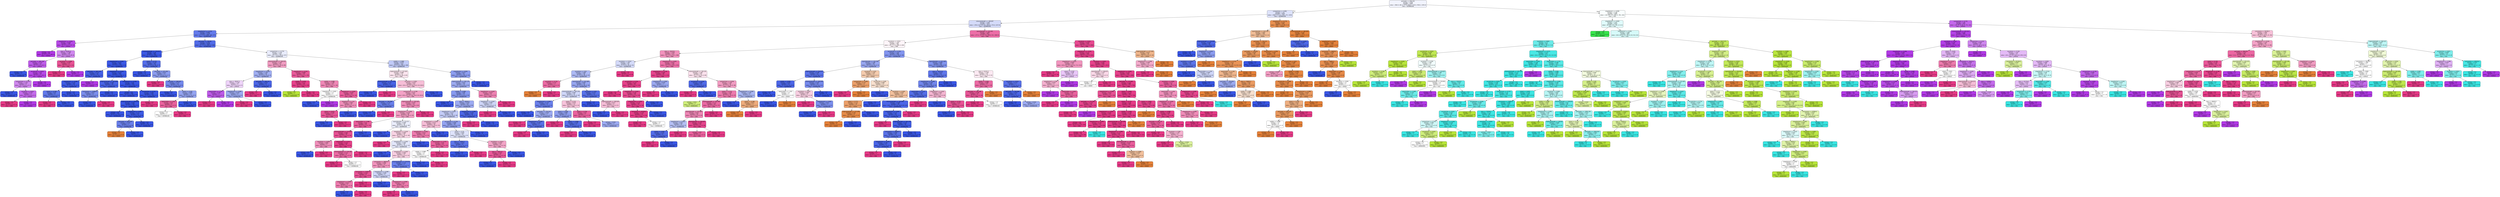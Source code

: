 digraph Tree {
node [shape=box, style="filled, rounded", color="black", fontname="helvetica"] ;
edge [fontname="helvetica"] ;
0 [label="perimeter <= 858.303\nentropy = 2.656\nsamples = 4285\nvalue = [962.0, 681.0, 277.0, 840.0, 1742.0, 958.0, 1345.0]\nclass = DERMASON", fillcolor="#f1f3fd"] ;
1 [label="compactness <= 0.861\nentropy = 1.76\nsamples = 2595\nvalue = [944, 11, 0, 4, 1742, 175, 1243]\nclass = DERMASON", fillcolor="#dde2fa"] ;
0 -> 1 [labeldistance=2.5, labelangle=45, headlabel="True"] ;
2 [label="minoraxislength <= 180.697\nentropy = 1.416\nsamples = 1975\nvalue = [78.0, 8.0, 0.0, 4.0, 1654.0, 175.0, 1237.0]\nclass = DERMASON", fillcolor="#d4daf9"] ;
1 -> 2 ;
3 [label="shapefactor3 <= 0.559\nentropy = 0.909\nsamples = 1124\nvalue = [1, 1, 0, 0, 1446, 166, 177]\nclass = DERMASON", fillcolor="#637aeb"] ;
2 -> 3 ;
4 [label="shapefactor2 <= 0.001\nentropy = 0.458\nsamples = 106\nvalue = [0, 0, 0, 0, 4, 157, 9]\nclass = HOROZ", fillcolor="#b749e7"] ;
3 -> 4 ;
5 [label="entropy = 0.0\nsamples = 80\nvalue = [0, 0, 0, 0, 0, 128, 0]\nclass = HOROZ", fillcolor="#b139e5"] ;
4 -> 5 ;
6 [label="area <= 42245.0\nentropy = 1.168\nsamples = 26\nvalue = [0, 0, 0, 0, 4, 29, 9]\nclass = HOROZ", fillcolor="#d087ef"] ;
4 -> 6 ;
7 [label="perimeter <= 661.184\nentropy = 0.723\nsamples = 22\nvalue = [0, 0, 0, 0, 4, 28, 1]\nclass = HOROZ", fillcolor="#be5be9"] ;
6 -> 7 ;
8 [label="entropy = 0.0\nsamples = 3\nvalue = [0, 0, 0, 0, 3, 0, 0]\nclass = DERMASON", fillcolor="#3956e5"] ;
7 -> 8 ;
9 [label="eccentricity <= 0.833\nentropy = 0.42\nsamples = 19\nvalue = [0, 0, 0, 0, 1, 28, 1]\nclass = HOROZ", fillcolor="#b647e7"] ;
7 -> 9 ;
10 [label="compactness <= 0.743\nentropy = 1.252\nsamples = 4\nvalue = [0, 0, 0, 0, 1, 4, 1]\nclass = HOROZ", fillcolor="#d088ef"] ;
9 -> 10 ;
11 [label="entropy = 0.0\nsamples = 1\nvalue = [0, 0, 0, 0, 1, 0, 0]\nclass = DERMASON", fillcolor="#3956e5"] ;
10 -> 11 ;
12 [label="roundness <= 0.823\nentropy = 0.722\nsamples = 3\nvalue = [0, 0, 0, 0, 0, 4, 1]\nclass = HOROZ", fillcolor="#c46aec"] ;
10 -> 12 ;
13 [label="entropy = 0.0\nsamples = 1\nvalue = [0, 0, 0, 0, 0, 0, 1]\nclass = SIRA", fillcolor="#e53986"] ;
12 -> 13 ;
14 [label="entropy = 0.0\nsamples = 2\nvalue = [0, 0, 0, 0, 0, 4, 0]\nclass = HOROZ", fillcolor="#b139e5"] ;
12 -> 14 ;
15 [label="entropy = 0.0\nsamples = 15\nvalue = [0, 0, 0, 0, 0, 24, 0]\nclass = HOROZ", fillcolor="#b139e5"] ;
9 -> 15 ;
16 [label="roundness <= 0.848\nentropy = 0.503\nsamples = 4\nvalue = [0, 0, 0, 0, 0, 1, 8]\nclass = SIRA", fillcolor="#e85295"] ;
6 -> 16 ;
17 [label="entropy = 0.0\nsamples = 3\nvalue = [0, 0, 0, 0, 0, 0, 8]\nclass = SIRA", fillcolor="#e53986"] ;
16 -> 17 ;
18 [label="entropy = 0.0\nsamples = 1\nvalue = [0, 0, 0, 0, 0, 1, 0]\nclass = HOROZ", fillcolor="#b139e5"] ;
16 -> 18 ;
19 [label="perimeter <= 704.89\nentropy = 0.544\nsamples = 1018\nvalue = [1, 1, 0, 0, 1442, 9, 168]\nclass = DERMASON", fillcolor="#516be8"] ;
3 -> 19 ;
20 [label="minoraxislength <= 176.812\nentropy = 0.09\nsamples = 802\nvalue = [1, 0, 0, 0, 1264, 1, 11]\nclass = DERMASON", fillcolor="#3b58e5"] ;
19 -> 20 ;
21 [label="shapefactor4 <= 0.991\nentropy = 0.051\nsamples = 762\nvalue = [1, 0, 0, 0, 1215, 1, 4]\nclass = DERMASON", fillcolor="#3a57e5"] ;
20 -> 21 ;
22 [label="perimeter <= 687.539\nentropy = 0.373\nsamples = 19\nvalue = [0, 0, 0, 0, 33, 1, 1]\nclass = DERMASON", fillcolor="#4560e7"] ;
21 -> 22 ;
23 [label="shapefactor1 <= 0.008\nentropy = 0.191\nsamples = 18\nvalue = [0, 0, 0, 0, 33, 0, 1]\nclass = DERMASON", fillcolor="#3f5be6"] ;
22 -> 23 ;
24 [label="extent <= 0.708\nentropy = 0.65\nsamples = 4\nvalue = [0, 0, 0, 0, 5, 0, 1]\nclass = DERMASON", fillcolor="#6178ea"] ;
23 -> 24 ;
25 [label="entropy = 0.0\nsamples = 1\nvalue = [0, 0, 0, 0, 0, 0, 1]\nclass = SIRA", fillcolor="#e53986"] ;
24 -> 25 ;
26 [label="entropy = 0.0\nsamples = 3\nvalue = [0, 0, 0, 0, 5, 0, 0]\nclass = DERMASON", fillcolor="#3956e5"] ;
24 -> 26 ;
27 [label="entropy = 0.0\nsamples = 14\nvalue = [0, 0, 0, 0, 28, 0, 0]\nclass = DERMASON", fillcolor="#3956e5"] ;
23 -> 27 ;
28 [label="entropy = 0.0\nsamples = 1\nvalue = [0, 0, 0, 0, 0, 1, 0]\nclass = HOROZ", fillcolor="#b139e5"] ;
22 -> 28 ;
29 [label="shapefactor2 <= 0.002\nentropy = 0.035\nsamples = 743\nvalue = [1, 0, 0, 0, 1182, 0, 3]\nclass = DERMASON", fillcolor="#3a57e5"] ;
21 -> 29 ;
30 [label="majoraxislength <= 265.804\nentropy = 0.362\nsamples = 18\nvalue = [0, 0, 0, 0, 27, 0, 2]\nclass = DERMASON", fillcolor="#4863e7"] ;
29 -> 30 ;
31 [label="convexarea <= 32980.0\nentropy = 0.811\nsamples = 6\nvalue = [0, 0, 0, 0, 6, 0, 2]\nclass = DERMASON", fillcolor="#7b8eee"] ;
30 -> 31 ;
32 [label="entropy = 0.0\nsamples = 5\nvalue = [0, 0, 0, 0, 6, 0, 0]\nclass = DERMASON", fillcolor="#3956e5"] ;
31 -> 32 ;
33 [label="entropy = 0.0\nsamples = 1\nvalue = [0, 0, 0, 0, 0, 0, 2]\nclass = SIRA", fillcolor="#e53986"] ;
31 -> 33 ;
34 [label="entropy = 0.0\nsamples = 12\nvalue = [0, 0, 0, 0, 21, 0, 0]\nclass = DERMASON", fillcolor="#3956e5"] ;
30 -> 34 ;
35 [label="shapefactor3 <= 0.702\nentropy = 0.02\nsamples = 725\nvalue = [1, 0, 0, 0, 1155, 0, 1]\nclass = DERMASON", fillcolor="#3956e5"] ;
29 -> 35 ;
36 [label="entropy = 0.0\nsamples = 590\nvalue = [0, 0, 0, 0, 935, 0, 0]\nclass = DERMASON", fillcolor="#3956e5"] ;
35 -> 36 ;
37 [label="eccentricity <= 0.711\nentropy = 0.083\nsamples = 135\nvalue = [1, 0, 0, 0, 220, 0, 1]\nclass = DERMASON", fillcolor="#3b58e5"] ;
35 -> 37 ;
38 [label="majoraxislength <= 236.619\nentropy = 0.042\nsamples = 134\nvalue = [1, 0, 0, 0, 220, 0, 0]\nclass = DERMASON", fillcolor="#3a57e5"] ;
37 -> 38 ;
39 [label="entropy = 0.0\nsamples = 107\nvalue = [0, 0, 0, 0, 175, 0, 0]\nclass = DERMASON", fillcolor="#3956e5"] ;
38 -> 39 ;
40 [label="shapefactor4 <= 0.995\nentropy = 0.151\nsamples = 27\nvalue = [1, 0, 0, 0, 45, 0, 0]\nclass = DERMASON", fillcolor="#3d5ae6"] ;
38 -> 40 ;
41 [label="perimeter <= 662.079\nentropy = 0.722\nsamples = 3\nvalue = [1, 0, 0, 0, 4, 0, 0]\nclass = DERMASON", fillcolor="#6a80ec"] ;
40 -> 41 ;
42 [label="entropy = 0.0\nsamples = 1\nvalue = [1, 0, 0, 0, 0, 0, 0]\nclass = SEKER", fillcolor="#e58139"] ;
41 -> 42 ;
43 [label="entropy = 0.0\nsamples = 2\nvalue = [0, 0, 0, 0, 4, 0, 0]\nclass = DERMASON", fillcolor="#3956e5"] ;
41 -> 43 ;
44 [label="entropy = 0.0\nsamples = 24\nvalue = [0, 0, 0, 0, 41, 0, 0]\nclass = DERMASON", fillcolor="#3956e5"] ;
40 -> 44 ;
45 [label="entropy = 0.0\nsamples = 1\nvalue = [0, 0, 0, 0, 0, 0, 1]\nclass = SIRA", fillcolor="#e53986"] ;
37 -> 45 ;
46 [label="extent <= 0.774\nentropy = 0.544\nsamples = 40\nvalue = [0, 0, 0, 0, 49, 0, 7]\nclass = DERMASON", fillcolor="#556ee9"] ;
20 -> 46 ;
47 [label="entropy = 0.0\nsamples = 23\nvalue = [0, 0, 0, 0, 32, 0, 0]\nclass = DERMASON", fillcolor="#3956e5"] ;
46 -> 47 ;
48 [label="perimeter <= 671.493\nentropy = 0.871\nsamples = 17\nvalue = [0, 0, 0, 0, 17, 0, 7]\nclass = DERMASON", fillcolor="#8b9cf0"] ;
46 -> 48 ;
49 [label="entropy = 0.0\nsamples = 1\nvalue = [0, 0, 0, 0, 0, 0, 2]\nclass = SIRA", fillcolor="#e53986"] ;
48 -> 49 ;
50 [label="perimeter <= 684.607\nentropy = 0.773\nsamples = 16\nvalue = [0, 0, 0, 0, 17, 0, 5]\nclass = DERMASON", fillcolor="#7388ed"] ;
48 -> 50 ;
51 [label="entropy = 0.0\nsamples = 4\nvalue = [0, 0, 0, 0, 6, 0, 0]\nclass = DERMASON", fillcolor="#3956e5"] ;
50 -> 51 ;
52 [label="extent <= 0.787\nentropy = 0.896\nsamples = 12\nvalue = [0, 0, 0, 0, 11, 0, 5]\nclass = DERMASON", fillcolor="#93a3f1"] ;
50 -> 52 ;
53 [label="aspectration <= 1.421\nentropy = 0.65\nsamples = 4\nvalue = [0, 0, 0, 0, 1, 0, 5]\nclass = SIRA", fillcolor="#ea619e"] ;
52 -> 53 ;
54 [label="entropy = 1.0\nsamples = 2\nvalue = [0, 0, 0, 0, 1, 0, 1]\nclass = DERMASON", fillcolor="#ffffff"] ;
53 -> 54 ;
55 [label="entropy = 0.0\nsamples = 2\nvalue = [0, 0, 0, 0, 0, 0, 4]\nclass = SIRA", fillcolor="#e53986"] ;
53 -> 55 ;
56 [label="entropy = 0.0\nsamples = 8\nvalue = [0, 0, 0, 0, 10, 0, 0]\nclass = DERMASON", fillcolor="#3956e5"] ;
52 -> 56 ;
57 [label="compactness <= 0.779\nentropy = 1.159\nsamples = 216\nvalue = [0, 1, 0, 0, 178, 8, 157]\nclass = DERMASON", fillcolor="#e9ecfc"] ;
19 -> 57 ;
58 [label="minoraxislength <= 169.432\nentropy = 1.342\nsamples = 53\nvalue = [0, 1, 0, 0, 20, 8, 49]\nclass = SIRA", fillcolor="#f29cc2"] ;
57 -> 58 ;
59 [label="shapefactor2 <= 0.002\nentropy = 1.359\nsamples = 18\nvalue = [0, 0, 0, 0, 15, 6, 4]\nclass = DERMASON", fillcolor="#a1aff3"] ;
58 -> 59 ;
60 [label="area <= 38347.0\nentropy = 1.526\nsamples = 9\nvalue = [0, 0, 0, 0, 4, 6, 3]\nclass = HOROZ", fillcolor="#eed3f9"] ;
59 -> 60 ;
61 [label="aspectration <= 1.707\nentropy = 0.592\nsamples = 5\nvalue = [0, 0, 0, 0, 0, 6, 1]\nclass = HOROZ", fillcolor="#be5ae9"] ;
60 -> 61 ;
62 [label="entropy = 0.0\nsamples = 1\nvalue = [0, 0, 0, 0, 0, 0, 1]\nclass = SIRA", fillcolor="#e53986"] ;
61 -> 62 ;
63 [label="entropy = 0.0\nsamples = 4\nvalue = [0, 0, 0, 0, 0, 6, 0]\nclass = HOROZ", fillcolor="#b139e5"] ;
61 -> 63 ;
64 [label="shapefactor4 <= 0.996\nentropy = 0.918\nsamples = 4\nvalue = [0, 0, 0, 0, 4, 0, 2]\nclass = DERMASON", fillcolor="#9caaf2"] ;
60 -> 64 ;
65 [label="entropy = 0.0\nsamples = 1\nvalue = [0, 0, 0, 0, 0, 0, 2]\nclass = SIRA", fillcolor="#e53986"] ;
64 -> 65 ;
66 [label="entropy = 0.0\nsamples = 3\nvalue = [0, 0, 0, 0, 4, 0, 0]\nclass = DERMASON", fillcolor="#3956e5"] ;
64 -> 66 ;
67 [label="perimeter <= 708.375\nentropy = 0.414\nsamples = 9\nvalue = [0, 0, 0, 0, 11, 0, 1]\nclass = DERMASON", fillcolor="#4b65e7"] ;
59 -> 67 ;
68 [label="entropy = 0.0\nsamples = 1\nvalue = [0, 0, 0, 0, 0, 0, 1]\nclass = SIRA", fillcolor="#e53986"] ;
67 -> 68 ;
69 [label="entropy = 0.0\nsamples = 8\nvalue = [0, 0, 0, 0, 11, 0, 0]\nclass = DERMASON", fillcolor="#3956e5"] ;
67 -> 69 ;
70 [label="shapefactor3 <= 0.593\nentropy = 0.808\nsamples = 35\nvalue = [0, 1, 0, 0, 5, 2, 45]\nclass = SIRA", fillcolor="#e95a9a"] ;
58 -> 70 ;
71 [label="solidity <= 0.978\nentropy = 0.211\nsamples = 20\nvalue = [0, 1, 0, 0, 0, 0, 29]\nclass = SIRA", fillcolor="#e6408a"] ;
70 -> 71 ;
72 [label="entropy = 0.0\nsamples = 1\nvalue = [0, 1, 0, 0, 0, 0, 0]\nclass = BARBUNYA", fillcolor="#b7e539"] ;
71 -> 72 ;
73 [label="entropy = 0.0\nsamples = 19\nvalue = [0, 0, 0, 0, 0, 0, 29]\nclass = SIRA", fillcolor="#e53986"] ;
71 -> 73 ;
74 [label="solidity <= 0.986\nentropy = 1.149\nsamples = 15\nvalue = [0, 0, 0, 0, 5, 2, 16]\nclass = SIRA", fillcolor="#ef86b5"] ;
70 -> 74 ;
75 [label="shapefactor3 <= 0.601\nentropy = 1.0\nsamples = 3\nvalue = [0, 0, 0, 0, 2, 2, 0]\nclass = DERMASON", fillcolor="#ffffff"] ;
74 -> 75 ;
76 [label="entropy = 0.0\nsamples = 2\nvalue = [0, 0, 0, 0, 2, 0, 0]\nclass = DERMASON", fillcolor="#3956e5"] ;
75 -> 76 ;
77 [label="entropy = 0.0\nsamples = 1\nvalue = [0, 0, 0, 0, 0, 2, 0]\nclass = HOROZ", fillcolor="#b139e5"] ;
75 -> 77 ;
78 [label="shapefactor3 <= 0.602\nentropy = 0.629\nsamples = 12\nvalue = [0, 0, 0, 0, 3, 0, 16]\nclass = SIRA", fillcolor="#ea5e9d"] ;
74 -> 78 ;
79 [label="shapefactor3 <= 0.6\nentropy = 0.881\nsamples = 8\nvalue = [0, 0, 0, 0, 3, 0, 7]\nclass = SIRA", fillcolor="#f08eba"] ;
78 -> 79 ;
80 [label="extent <= 0.675\nentropy = 0.544\nsamples = 7\nvalue = [0, 0, 0, 0, 1, 0, 7]\nclass = SIRA", fillcolor="#e95597"] ;
79 -> 80 ;
81 [label="entropy = 0.0\nsamples = 1\nvalue = [0, 0, 0, 0, 1, 0, 0]\nclass = DERMASON", fillcolor="#3956e5"] ;
80 -> 81 ;
82 [label="entropy = 0.0\nsamples = 6\nvalue = [0, 0, 0, 0, 0, 0, 7]\nclass = SIRA", fillcolor="#e53986"] ;
80 -> 82 ;
83 [label="entropy = 0.0\nsamples = 1\nvalue = [0, 0, 0, 0, 2, 0, 0]\nclass = DERMASON", fillcolor="#3956e5"] ;
79 -> 83 ;
84 [label="entropy = 0.0\nsamples = 4\nvalue = [0, 0, 0, 0, 0, 0, 9]\nclass = SIRA", fillcolor="#e53986"] ;
78 -> 84 ;
85 [label="solidity <= 0.988\nentropy = 0.974\nsamples = 163\nvalue = [0, 0, 0, 0, 158, 0, 108]\nclass = DERMASON", fillcolor="#c0caf7"] ;
57 -> 85 ;
86 [label="majoraxislength <= 257.047\nentropy = 0.996\nsamples = 72\nvalue = [0, 0, 0, 0, 56, 0, 65]\nclass = SIRA", fillcolor="#fbe4ee"] ;
85 -> 86 ;
87 [label="minoraxislength <= 175.395\nentropy = 0.371\nsamples = 9\nvalue = [0, 0, 0, 0, 13, 0, 1]\nclass = DERMASON", fillcolor="#4863e7"] ;
86 -> 87 ;
88 [label="entropy = 0.0\nsamples = 8\nvalue = [0, 0, 0, 0, 13, 0, 0]\nclass = DERMASON", fillcolor="#3956e5"] ;
87 -> 88 ;
89 [label="entropy = 0.0\nsamples = 1\nvalue = [0, 0, 0, 0, 0, 0, 1]\nclass = SIRA", fillcolor="#e53986"] ;
87 -> 89 ;
90 [label="roundness <= 0.901\nentropy = 0.972\nsamples = 63\nvalue = [0.0, 0.0, 0.0, 0.0, 43.0, 0.0, 64.0]\nclass = SIRA", fillcolor="#f6bed7"] ;
86 -> 90 ;
91 [label="compactness <= 0.784\nentropy = 0.931\nsamples = 58\nvalue = [0.0, 0.0, 0.0, 0.0, 34.0, 0.0, 64.0]\nclass = SIRA", fillcolor="#f3a2c6"] ;
90 -> 91 ;
92 [label="perimeter <= 762.988\nentropy = 0.722\nsamples = 6\nvalue = [0, 0, 0, 0, 8, 0, 2]\nclass = DERMASON", fillcolor="#6a80ec"] ;
91 -> 92 ;
93 [label="entropy = 0.0\nsamples = 5\nvalue = [0, 0, 0, 0, 8, 0, 0]\nclass = DERMASON", fillcolor="#3956e5"] ;
92 -> 93 ;
94 [label="entropy = 0.0\nsamples = 1\nvalue = [0, 0, 0, 0, 0, 0, 2]\nclass = SIRA", fillcolor="#e53986"] ;
92 -> 94 ;
95 [label="majoraxislength <= 283.603\nentropy = 0.876\nsamples = 52\nvalue = [0, 0, 0, 0, 26, 0, 62]\nclass = SIRA", fillcolor="#f08cb9"] ;
91 -> 95 ;
96 [label="shapefactor4 <= 0.996\nentropy = 0.918\nsamples = 46\nvalue = [0, 0, 0, 0, 26, 0, 52]\nclass = SIRA", fillcolor="#f29cc2"] ;
95 -> 96 ;
97 [label="aspectration <= 1.588\nentropy = 0.61\nsamples = 20\nvalue = [0, 0, 0, 0, 6, 0, 34]\nclass = SIRA", fillcolor="#ea5c9b"] ;
96 -> 97 ;
98 [label="minoraxislength <= 172.087\nentropy = 0.485\nsamples = 19\nvalue = [0, 0, 0, 0, 4, 0, 34]\nclass = SIRA", fillcolor="#e85094"] ;
97 -> 98 ;
99 [label="roundness <= 0.858\nentropy = 0.881\nsamples = 5\nvalue = [0, 0, 0, 0, 3, 0, 7]\nclass = SIRA", fillcolor="#f08eba"] ;
98 -> 99 ;
100 [label="entropy = 0.0\nsamples = 2\nvalue = [0, 0, 0, 0, 3, 0, 0]\nclass = DERMASON", fillcolor="#3956e5"] ;
99 -> 100 ;
101 [label="entropy = 0.0\nsamples = 3\nvalue = [0, 0, 0, 0, 0, 0, 7]\nclass = SIRA", fillcolor="#e53986"] ;
99 -> 101 ;
102 [label="aspectration <= 1.513\nentropy = 0.222\nsamples = 14\nvalue = [0, 0, 0, 0, 1, 0, 27]\nclass = SIRA", fillcolor="#e6408a"] ;
98 -> 102 ;
103 [label="minoraxislength <= 176.366\nentropy = 0.722\nsamples = 4\nvalue = [0, 0, 0, 0, 1, 0, 4]\nclass = SIRA", fillcolor="#ec6aa4"] ;
102 -> 103 ;
104 [label="entropy = 0.0\nsamples = 2\nvalue = [0, 0, 0, 0, 0, 0, 3]\nclass = SIRA", fillcolor="#e53986"] ;
103 -> 104 ;
105 [label="entropy = 1.0\nsamples = 2\nvalue = [0, 0, 0, 0, 1, 0, 1]\nclass = DERMASON", fillcolor="#ffffff"] ;
103 -> 105 ;
106 [label="entropy = 0.0\nsamples = 10\nvalue = [0, 0, 0, 0, 0, 0, 23]\nclass = SIRA", fillcolor="#e53986"] ;
102 -> 106 ;
107 [label="entropy = 0.0\nsamples = 1\nvalue = [0, 0, 0, 0, 2, 0, 0]\nclass = DERMASON", fillcolor="#3956e5"] ;
97 -> 107 ;
108 [label="equivdiameter <= 213.75\nentropy = 0.998\nsamples = 26\nvalue = [0, 0, 0, 0, 20, 0, 18]\nclass = DERMASON", fillcolor="#ebeefc"] ;
96 -> 108 ;
109 [label="entropy = 0.0\nsamples = 4\nvalue = [0, 0, 0, 0, 6, 0, 0]\nclass = DERMASON", fillcolor="#3956e5"] ;
108 -> 109 ;
110 [label="shapefactor3 <= 0.624\nentropy = 0.989\nsamples = 22\nvalue = [0, 0, 0, 0, 14, 0, 18]\nclass = SIRA", fillcolor="#f9d3e4"] ;
108 -> 110 ;
111 [label="entropy = 0.0\nsamples = 2\nvalue = [0, 0, 0, 0, 0, 0, 6]\nclass = SIRA", fillcolor="#e53986"] ;
110 -> 111 ;
112 [label="shapefactor2 <= 0.002\nentropy = 0.996\nsamples = 20\nvalue = [0, 0, 0, 0, 14, 0, 12]\nclass = DERMASON", fillcolor="#e3e7fb"] ;
110 -> 112 ;
113 [label="entropy = 0.0\nsamples = 3\nvalue = [0, 0, 0, 0, 5, 0, 0]\nclass = DERMASON", fillcolor="#3956e5"] ;
112 -> 113 ;
114 [label="shapefactor1 <= 0.007\nentropy = 0.985\nsamples = 17\nvalue = [0, 0, 0, 0, 9, 0, 12]\nclass = SIRA", fillcolor="#f8cee1"] ;
112 -> 114 ;
115 [label="convexarea <= 38454.0\nentropy = 0.896\nsamples = 12\nvalue = [0, 0, 0, 0, 5, 0, 11]\nclass = SIRA", fillcolor="#f193bd"] ;
114 -> 115 ;
116 [label="convexarea <= 37493.5\nentropy = 0.503\nsamples = 6\nvalue = [0, 0, 0, 0, 1, 0, 8]\nclass = SIRA", fillcolor="#e85295"] ;
115 -> 116 ;
117 [label="shapefactor3 <= 0.683\nentropy = 0.811\nsamples = 3\nvalue = [0, 0, 0, 0, 1, 0, 3]\nclass = SIRA", fillcolor="#ee7bae"] ;
116 -> 117 ;
118 [label="entropy = 0.0\nsamples = 1\nvalue = [0, 0, 0, 0, 1, 0, 0]\nclass = DERMASON", fillcolor="#3956e5"] ;
117 -> 118 ;
119 [label="entropy = 0.0\nsamples = 2\nvalue = [0, 0, 0, 0, 0, 0, 3]\nclass = SIRA", fillcolor="#e53986"] ;
117 -> 119 ;
120 [label="entropy = 0.0\nsamples = 3\nvalue = [0, 0, 0, 0, 0, 0, 5]\nclass = SIRA", fillcolor="#e53986"] ;
116 -> 120 ;
121 [label="shapefactor4 <= 0.996\nentropy = 0.985\nsamples = 6\nvalue = [0, 0, 0, 0, 4, 0, 3]\nclass = DERMASON", fillcolor="#ced5f8"] ;
115 -> 121 ;
122 [label="entropy = 0.0\nsamples = 2\nvalue = [0, 0, 0, 0, 3, 0, 0]\nclass = DERMASON", fillcolor="#3956e5"] ;
121 -> 122 ;
123 [label="shapefactor4 <= 0.998\nentropy = 0.811\nsamples = 4\nvalue = [0, 0, 0, 0, 1, 0, 3]\nclass = SIRA", fillcolor="#ee7bae"] ;
121 -> 123 ;
124 [label="entropy = 0.0\nsamples = 3\nvalue = [0, 0, 0, 0, 0, 0, 3]\nclass = SIRA", fillcolor="#e53986"] ;
123 -> 124 ;
125 [label="entropy = 0.0\nsamples = 1\nvalue = [0, 0, 0, 0, 1, 0, 0]\nclass = DERMASON", fillcolor="#3956e5"] ;
123 -> 125 ;
126 [label="minoraxislength <= 170.914\nentropy = 0.722\nsamples = 5\nvalue = [0, 0, 0, 0, 4, 0, 1]\nclass = DERMASON", fillcolor="#6a80ec"] ;
114 -> 126 ;
127 [label="entropy = 0.0\nsamples = 1\nvalue = [0, 0, 0, 0, 0, 0, 1]\nclass = SIRA", fillcolor="#e53986"] ;
126 -> 127 ;
128 [label="entropy = 0.0\nsamples = 4\nvalue = [0, 0, 0, 0, 4, 0, 0]\nclass = DERMASON", fillcolor="#3956e5"] ;
126 -> 128 ;
129 [label="entropy = 0.0\nsamples = 6\nvalue = [0, 0, 0, 0, 0, 0, 10]\nclass = SIRA", fillcolor="#e53986"] ;
95 -> 129 ;
130 [label="entropy = 0.0\nsamples = 5\nvalue = [0, 0, 0, 0, 9, 0, 0]\nclass = DERMASON", fillcolor="#3956e5"] ;
90 -> 130 ;
131 [label="shapefactor2 <= 0.002\nentropy = 0.877\nsamples = 91\nvalue = [0, 0, 0, 0, 102, 0, 43]\nclass = DERMASON", fillcolor="#8c9df0"] ;
85 -> 131 ;
132 [label="majoraxislength <= 281.174\nentropy = 0.921\nsamples = 79\nvalue = [0, 0, 0, 0, 85, 0, 43]\nclass = DERMASON", fillcolor="#9dabf2"] ;
131 -> 132 ;
133 [label="solidity <= 0.989\nentropy = 0.86\nsamples = 71\nvalue = [0, 0, 0, 0, 81, 0, 32]\nclass = DERMASON", fillcolor="#8799ef"] ;
132 -> 133 ;
134 [label="entropy = 0.0\nsamples = 9\nvalue = [0, 0, 0, 0, 17, 0, 0]\nclass = DERMASON", fillcolor="#3956e5"] ;
133 -> 134 ;
135 [label="area <= 38058.5\nentropy = 0.918\nsamples = 62\nvalue = [0, 0, 0, 0, 64, 0, 32]\nclass = DERMASON", fillcolor="#9caaf2"] ;
133 -> 135 ;
136 [label="shapefactor4 <= 0.997\nentropy = 0.977\nsamples = 46\nvalue = [0, 0, 0, 0, 43, 0, 30]\nclass = DERMASON", fillcolor="#c3ccf7"] ;
135 -> 136 ;
137 [label="shapefactor2 <= 0.002\nentropy = 0.971\nsamples = 18\nvalue = [0, 0, 0, 0, 10, 0, 15]\nclass = SIRA", fillcolor="#f6bdd7"] ;
136 -> 137 ;
138 [label="shapefactor2 <= 0.002\nentropy = 0.811\nsamples = 14\nvalue = [0, 0, 0, 0, 5, 0, 15]\nclass = SIRA", fillcolor="#ee7bae"] ;
137 -> 138 ;
139 [label="entropy = 0.0\nsamples = 2\nvalue = [0, 0, 0, 0, 2, 0, 0]\nclass = DERMASON", fillcolor="#3956e5"] ;
138 -> 139 ;
140 [label="aspectration <= 1.535\nentropy = 0.65\nsamples = 12\nvalue = [0, 0, 0, 0, 3, 0, 15]\nclass = SIRA", fillcolor="#ea619e"] ;
138 -> 140 ;
141 [label="solidity <= 0.989\nentropy = 1.0\nsamples = 4\nvalue = [0, 0, 0, 0, 3, 0, 3]\nclass = DERMASON", fillcolor="#ffffff"] ;
140 -> 141 ;
142 [label="entropy = 0.0\nsamples = 2\nvalue = [0, 0, 0, 0, 3, 0, 0]\nclass = DERMASON", fillcolor="#3956e5"] ;
141 -> 142 ;
143 [label="entropy = 0.0\nsamples = 2\nvalue = [0, 0, 0, 0, 0, 0, 3]\nclass = SIRA", fillcolor="#e53986"] ;
141 -> 143 ;
144 [label="entropy = 0.0\nsamples = 8\nvalue = [0, 0, 0, 0, 0, 0, 12]\nclass = SIRA", fillcolor="#e53986"] ;
140 -> 144 ;
145 [label="entropy = 0.0\nsamples = 4\nvalue = [0, 0, 0, 0, 5, 0, 0]\nclass = DERMASON", fillcolor="#3956e5"] ;
137 -> 145 ;
146 [label="eccentricity <= 0.762\nentropy = 0.896\nsamples = 28\nvalue = [0, 0, 0, 0, 33, 0, 15]\nclass = DERMASON", fillcolor="#93a3f1"] ;
136 -> 146 ;
147 [label="extent <= 0.74\nentropy = 0.994\nsamples = 20\nvalue = [0, 0, 0, 0, 18, 0, 15]\nclass = DERMASON", fillcolor="#dee3fb"] ;
146 -> 147 ;
148 [label="area <= 37965.5\nentropy = 0.619\nsamples = 8\nvalue = [0, 0, 0, 0, 11, 0, 2]\nclass = DERMASON", fillcolor="#5d75ea"] ;
147 -> 148 ;
149 [label="entropy = 0.0\nsamples = 6\nvalue = [0, 0, 0, 0, 11, 0, 0]\nclass = DERMASON", fillcolor="#3956e5"] ;
148 -> 149 ;
150 [label="entropy = 0.0\nsamples = 2\nvalue = [0, 0, 0, 0, 0, 0, 2]\nclass = SIRA", fillcolor="#e53986"] ;
148 -> 150 ;
151 [label="roundness <= 0.913\nentropy = 0.934\nsamples = 12\nvalue = [0, 0, 0, 0, 7, 0, 13]\nclass = SIRA", fillcolor="#f3a4c7"] ;
147 -> 151 ;
152 [label="area <= 35811.0\nentropy = 0.567\nsamples = 9\nvalue = [0, 0, 0, 0, 2, 0, 13]\nclass = SIRA", fillcolor="#e95799"] ;
151 -> 152 ;
153 [label="entropy = 0.0\nsamples = 1\nvalue = [0, 0, 0, 0, 2, 0, 0]\nclass = DERMASON", fillcolor="#3956e5"] ;
152 -> 153 ;
154 [label="entropy = 0.0\nsamples = 8\nvalue = [0, 0, 0, 0, 0, 0, 13]\nclass = SIRA", fillcolor="#e53986"] ;
152 -> 154 ;
155 [label="entropy = 0.0\nsamples = 3\nvalue = [0, 0, 0, 0, 5, 0, 0]\nclass = DERMASON", fillcolor="#3956e5"] ;
151 -> 155 ;
156 [label="entropy = 0.0\nsamples = 8\nvalue = [0, 0, 0, 0, 15, 0, 0]\nclass = DERMASON", fillcolor="#3956e5"] ;
146 -> 156 ;
157 [label="shapefactor4 <= 0.996\nentropy = 0.426\nsamples = 16\nvalue = [0, 0, 0, 0, 21, 0, 2]\nclass = DERMASON", fillcolor="#4c66e7"] ;
135 -> 157 ;
158 [label="entropy = 0.0\nsamples = 2\nvalue = [0, 0, 0, 0, 0, 0, 2]\nclass = SIRA", fillcolor="#e53986"] ;
157 -> 158 ;
159 [label="entropy = 0.0\nsamples = 14\nvalue = [0, 0, 0, 0, 21, 0, 0]\nclass = DERMASON", fillcolor="#3956e5"] ;
157 -> 159 ;
160 [label="shapefactor1 <= 0.007\nentropy = 0.837\nsamples = 8\nvalue = [0, 0, 0, 0, 4, 0, 11]\nclass = SIRA", fillcolor="#ee81b2"] ;
132 -> 160 ;
161 [label="shapefactor1 <= 0.007\nentropy = 0.985\nsamples = 3\nvalue = [0, 0, 0, 0, 4, 0, 3]\nclass = DERMASON", fillcolor="#ced5f8"] ;
160 -> 161 ;
162 [label="entropy = 0.0\nsamples = 1\nvalue = [0, 0, 0, 0, 0, 0, 3]\nclass = SIRA", fillcolor="#e53986"] ;
161 -> 162 ;
163 [label="entropy = 0.0\nsamples = 2\nvalue = [0, 0, 0, 0, 4, 0, 0]\nclass = DERMASON", fillcolor="#3956e5"] ;
161 -> 163 ;
164 [label="entropy = 0.0\nsamples = 5\nvalue = [0, 0, 0, 0, 0, 0, 8]\nclass = SIRA", fillcolor="#e53986"] ;
160 -> 164 ;
165 [label="entropy = 0.0\nsamples = 12\nvalue = [0, 0, 0, 0, 17, 0, 0]\nclass = DERMASON", fillcolor="#3956e5"] ;
131 -> 165 ;
166 [label="equivdiameter <= 231.641\nentropy = 1.042\nsamples = 851\nvalue = [77.0, 7.0, 0.0, 4.0, 208.0, 9.0, 1060.0]\nclass = SIRA", fillcolor="#ec6da6"] ;
2 -> 166 ;
167 [label="roundness <= 0.915\nentropy = 1.301\nsamples = 281\nvalue = [25, 3, 0, 0, 208, 0, 220]\nclass = SIRA", fillcolor="#fef5f9"] ;
166 -> 167 ;
168 [label="area <= 39379.5\nentropy = 1.054\nsamples = 173\nvalue = [4, 3, 0, 0, 79, 0, 186]\nclass = SIRA", fillcolor="#f191bc"] ;
167 -> 168 ;
169 [label="roundness <= 0.914\nentropy = 1.08\nsamples = 43\nvalue = [1, 0, 0, 0, 40, 0, 31]\nclass = DERMASON", fillcolor="#d4daf9"] ;
168 -> 169 ;
170 [label="roundness <= 0.83\nentropy = 1.048\nsamples = 38\nvalue = [1, 0, 0, 0, 40, 0, 23]\nclass = DERMASON", fillcolor="#adb9f4"] ;
169 -> 170 ;
171 [label="roundness <= 0.741\nentropy = 0.722\nsamples = 3\nvalue = [1, 0, 0, 0, 0, 0, 4]\nclass = SIRA", fillcolor="#ec6aa4"] ;
170 -> 171 ;
172 [label="entropy = 0.0\nsamples = 1\nvalue = [1, 0, 0, 0, 0, 0, 0]\nclass = SEKER", fillcolor="#e58139"] ;
171 -> 172 ;
173 [label="entropy = 0.0\nsamples = 2\nvalue = [0, 0, 0, 0, 0, 0, 4]\nclass = SIRA", fillcolor="#e53986"] ;
171 -> 173 ;
174 [label="equivdiameter <= 222.289\nentropy = 0.907\nsamples = 35\nvalue = [0, 0, 0, 0, 40, 0, 19]\nclass = DERMASON", fillcolor="#97a6f1"] ;
170 -> 174 ;
175 [label="minoraxislength <= 183.139\nentropy = 0.987\nsamples = 22\nvalue = [0, 0, 0, 0, 21, 0, 16]\nclass = DERMASON", fillcolor="#d0d7f9"] ;
174 -> 175 ;
176 [label="shapefactor4 <= 0.997\nentropy = 0.722\nsamples = 9\nvalue = [0, 0, 0, 0, 12, 0, 3]\nclass = DERMASON", fillcolor="#6a80ec"] ;
175 -> 176 ;
177 [label="entropy = 0.0\nsamples = 2\nvalue = [0, 0, 0, 0, 6, 0, 0]\nclass = DERMASON", fillcolor="#3956e5"] ;
176 -> 177 ;
178 [label="perimeter <= 724.522\nentropy = 0.918\nsamples = 7\nvalue = [0, 0, 0, 0, 6, 0, 3]\nclass = DERMASON", fillcolor="#9caaf2"] ;
176 -> 178 ;
179 [label="entropy = 0.0\nsamples = 2\nvalue = [0, 0, 0, 0, 0, 0, 2]\nclass = SIRA", fillcolor="#e53986"] ;
178 -> 179 ;
180 [label="shapefactor4 <= 0.997\nentropy = 0.592\nsamples = 5\nvalue = [0, 0, 0, 0, 6, 0, 1]\nclass = DERMASON", fillcolor="#5a72e9"] ;
178 -> 180 ;
181 [label="entropy = 0.0\nsamples = 1\nvalue = [0, 0, 0, 0, 0, 0, 1]\nclass = SIRA", fillcolor="#e53986"] ;
180 -> 181 ;
182 [label="entropy = 0.0\nsamples = 4\nvalue = [0, 0, 0, 0, 6, 0, 0]\nclass = DERMASON", fillcolor="#3956e5"] ;
180 -> 182 ;
183 [label="extent <= 0.725\nentropy = 0.976\nsamples = 13\nvalue = [0, 0, 0, 0, 9, 0, 13]\nclass = SIRA", fillcolor="#f7c2da"] ;
175 -> 183 ;
184 [label="extent <= 0.698\nentropy = 0.881\nsamples = 6\nvalue = [0, 0, 0, 0, 7, 0, 3]\nclass = DERMASON", fillcolor="#8e9ef0"] ;
183 -> 184 ;
185 [label="entropy = 0.0\nsamples = 1\nvalue = [0, 0, 0, 0, 0, 0, 2]\nclass = SIRA", fillcolor="#e53986"] ;
184 -> 185 ;
186 [label="solidity <= 0.988\nentropy = 0.544\nsamples = 5\nvalue = [0, 0, 0, 0, 7, 0, 1]\nclass = DERMASON", fillcolor="#556ee9"] ;
184 -> 186 ;
187 [label="entropy = 0.0\nsamples = 1\nvalue = [0, 0, 0, 0, 0, 0, 1]\nclass = SIRA", fillcolor="#e53986"] ;
186 -> 187 ;
188 [label="entropy = 0.0\nsamples = 4\nvalue = [0, 0, 0, 0, 7, 0, 0]\nclass = DERMASON", fillcolor="#3956e5"] ;
186 -> 188 ;
189 [label="extent <= 0.794\nentropy = 0.65\nsamples = 7\nvalue = [0, 0, 0, 0, 2, 0, 10]\nclass = SIRA", fillcolor="#ea619e"] ;
183 -> 189 ;
190 [label="entropy = 0.0\nsamples = 5\nvalue = [0, 0, 0, 0, 0, 0, 9]\nclass = SIRA", fillcolor="#e53986"] ;
189 -> 190 ;
191 [label="entropy = 0.918\nsamples = 2\nvalue = [0, 0, 0, 0, 2, 0, 1]\nclass = DERMASON", fillcolor="#9caaf2"] ;
189 -> 191 ;
192 [label="roundness <= 0.91\nentropy = 0.575\nsamples = 13\nvalue = [0, 0, 0, 0, 19, 0, 3]\nclass = DERMASON", fillcolor="#5871e9"] ;
174 -> 192 ;
193 [label="entropy = 0.0\nsamples = 9\nvalue = [0, 0, 0, 0, 17, 0, 0]\nclass = DERMASON", fillcolor="#3956e5"] ;
192 -> 193 ;
194 [label="majoraxislength <= 269.924\nentropy = 0.971\nsamples = 4\nvalue = [0, 0, 0, 0, 2, 0, 3]\nclass = SIRA", fillcolor="#f6bdd7"] ;
192 -> 194 ;
195 [label="entropy = 0.0\nsamples = 2\nvalue = [0, 0, 0, 0, 2, 0, 0]\nclass = DERMASON", fillcolor="#3956e5"] ;
194 -> 195 ;
196 [label="entropy = 0.0\nsamples = 2\nvalue = [0, 0, 0, 0, 0, 0, 3]\nclass = SIRA", fillcolor="#e53986"] ;
194 -> 196 ;
197 [label="entropy = 0.0\nsamples = 5\nvalue = [0, 0, 0, 0, 0, 0, 8]\nclass = SIRA", fillcolor="#e53986"] ;
169 -> 197 ;
198 [label="shapefactor4 <= 0.997\nentropy = 0.927\nsamples = 130\nvalue = [3, 3, 0, 0, 39, 0, 155]\nclass = SIRA", fillcolor="#ec70a8"] ;
168 -> 198 ;
199 [label="shapefactor3 <= 0.704\nentropy = 0.285\nsamples = 85\nvalue = [0, 0, 0, 0, 6, 0, 115]\nclass = SIRA", fillcolor="#e6438c"] ;
198 -> 199 ;
200 [label="eccentricity <= 0.762\nentropy = 0.214\nsamples = 82\nvalue = [0, 0, 0, 0, 4, 0, 114]\nclass = SIRA", fillcolor="#e6408a"] ;
199 -> 200 ;
201 [label="entropy = 0.0\nsamples = 46\nvalue = [0, 0, 0, 0, 0, 0, 64]\nclass = SIRA", fillcolor="#e53986"] ;
200 -> 201 ;
202 [label="shapefactor3 <= 0.643\nentropy = 0.381\nsamples = 36\nvalue = [0, 0, 0, 0, 4, 0, 50]\nclass = SIRA", fillcolor="#e74990"] ;
200 -> 202 ;
203 [label="shapefactor4 <= 0.997\nentropy = 0.235\nsamples = 34\nvalue = [0, 0, 0, 0, 2, 0, 50]\nclass = SIRA", fillcolor="#e6418b"] ;
202 -> 203 ;
204 [label="convexarea <= 42546.0\nentropy = 0.139\nsamples = 33\nvalue = [0, 0, 0, 0, 1, 0, 50]\nclass = SIRA", fillcolor="#e63d88"] ;
203 -> 204 ;
205 [label="entropy = 0.0\nsamples = 31\nvalue = [0, 0, 0, 0, 0, 0, 49]\nclass = SIRA", fillcolor="#e53986"] ;
204 -> 205 ;
206 [label="entropy = 1.0\nsamples = 2\nvalue = [0, 0, 0, 0, 1, 0, 1]\nclass = DERMASON", fillcolor="#ffffff"] ;
204 -> 206 ;
207 [label="entropy = 0.0\nsamples = 1\nvalue = [0, 0, 0, 0, 1, 0, 0]\nclass = DERMASON", fillcolor="#3956e5"] ;
203 -> 207 ;
208 [label="entropy = 0.0\nsamples = 2\nvalue = [0, 0, 0, 0, 2, 0, 0]\nclass = DERMASON", fillcolor="#3956e5"] ;
202 -> 208 ;
209 [label="shapefactor4 <= 0.995\nentropy = 0.918\nsamples = 3\nvalue = [0, 0, 0, 0, 2, 0, 1]\nclass = DERMASON", fillcolor="#9caaf2"] ;
199 -> 209 ;
210 [label="entropy = 0.0\nsamples = 1\nvalue = [0, 0, 0, 0, 0, 0, 1]\nclass = SIRA", fillcolor="#e53986"] ;
209 -> 210 ;
211 [label="entropy = 0.0\nsamples = 2\nvalue = [0, 0, 0, 0, 2, 0, 0]\nclass = DERMASON", fillcolor="#3956e5"] ;
209 -> 211 ;
212 [label="minoraxislength <= 183.191\nentropy = 1.382\nsamples = 45\nvalue = [3, 3, 0, 0, 33, 0, 40]\nclass = SIRA", fillcolor="#fbe1ed"] ;
198 -> 212 ;
213 [label="eccentricity <= 0.762\nentropy = 0.485\nsamples = 9\nvalue = [0, 0, 0, 0, 17, 0, 2]\nclass = DERMASON", fillcolor="#506ae8"] ;
212 -> 213 ;
214 [label="entropy = 0.0\nsamples = 1\nvalue = [0, 0, 0, 0, 0, 0, 2]\nclass = SIRA", fillcolor="#e53986"] ;
213 -> 214 ;
215 [label="entropy = 0.0\nsamples = 8\nvalue = [0, 0, 0, 0, 17, 0, 0]\nclass = DERMASON", fillcolor="#3956e5"] ;
213 -> 215 ;
216 [label="compactness <= 0.836\nentropy = 1.358\nsamples = 36\nvalue = [3, 3, 0, 0, 16, 0, 38]\nclass = SIRA", fillcolor="#f29cc2"] ;
212 -> 216 ;
217 [label="extent <= 0.712\nentropy = 1.029\nsamples = 30\nvalue = [0, 3, 0, 0, 10, 0, 37]\nclass = SIRA", fillcolor="#ed79ad"] ;
216 -> 217 ;
218 [label="entropy = 0.811\nsamples = 2\nvalue = [0, 3, 0, 0, 1, 0, 0]\nclass = BARBUNYA", fillcolor="#cfee7b"] ;
217 -> 218 ;
219 [label="minoraxislength <= 187.895\nentropy = 0.713\nsamples = 28\nvalue = [0, 0, 0, 0, 9, 0, 37]\nclass = SIRA", fillcolor="#eb69a3"] ;
217 -> 219 ;
220 [label="equivdiameter <= 227.885\nentropy = 0.857\nsamples = 20\nvalue = [0, 0, 0, 0, 9, 0, 23]\nclass = SIRA", fillcolor="#ef86b5"] ;
219 -> 220 ;
221 [label="shapefactor2 <= 0.002\nentropy = 0.961\nsamples = 10\nvalue = [0, 0, 0, 0, 8, 0, 5]\nclass = DERMASON", fillcolor="#b5c0f5"] ;
220 -> 221 ;
222 [label="solidity <= 0.987\nentropy = 0.503\nsamples = 8\nvalue = [0, 0, 0, 0, 8, 0, 1]\nclass = DERMASON", fillcolor="#526be8"] ;
221 -> 222 ;
223 [label="entropy = 0.0\nsamples = 1\nvalue = [0, 0, 0, 0, 0, 0, 1]\nclass = SIRA", fillcolor="#e53986"] ;
222 -> 223 ;
224 [label="entropy = 0.0\nsamples = 7\nvalue = [0, 0, 0, 0, 8, 0, 0]\nclass = DERMASON", fillcolor="#3956e5"] ;
222 -> 224 ;
225 [label="entropy = 0.0\nsamples = 2\nvalue = [0, 0, 0, 0, 0, 0, 4]\nclass = SIRA", fillcolor="#e53986"] ;
221 -> 225 ;
226 [label="equivdiameter <= 228.067\nentropy = 0.297\nsamples = 10\nvalue = [0, 0, 0, 0, 1, 0, 18]\nclass = SIRA", fillcolor="#e6448d"] ;
220 -> 226 ;
227 [label="entropy = 0.65\nsamples = 2\nvalue = [0, 0, 0, 0, 1, 0, 5]\nclass = SIRA", fillcolor="#ea619e"] ;
226 -> 227 ;
228 [label="entropy = 0.0\nsamples = 8\nvalue = [0, 0, 0, 0, 0, 0, 13]\nclass = SIRA", fillcolor="#e53986"] ;
226 -> 228 ;
229 [label="entropy = 0.0\nsamples = 8\nvalue = [0, 0, 0, 0, 0, 0, 14]\nclass = SIRA", fillcolor="#e53986"] ;
219 -> 229 ;
230 [label="shapefactor4 <= 0.998\nentropy = 1.295\nsamples = 6\nvalue = [3, 0, 0, 0, 6, 0, 1]\nclass = DERMASON", fillcolor="#aab7f4"] ;
216 -> 230 ;
231 [label="entropy = 0.0\nsamples = 3\nvalue = [0, 0, 0, 0, 6, 0, 0]\nclass = DERMASON", fillcolor="#3956e5"] ;
230 -> 231 ;
232 [label="extent <= 0.788\nentropy = 0.811\nsamples = 3\nvalue = [3, 0, 0, 0, 0, 0, 1]\nclass = SEKER", fillcolor="#eeab7b"] ;
230 -> 232 ;
233 [label="entropy = 0.0\nsamples = 2\nvalue = [3, 0, 0, 0, 0, 0, 0]\nclass = SEKER", fillcolor="#e58139"] ;
232 -> 233 ;
234 [label="entropy = 0.0\nsamples = 1\nvalue = [0, 0, 0, 0, 0, 0, 1]\nclass = SIRA", fillcolor="#e53986"] ;
232 -> 234 ;
235 [label="eccentricity <= 0.702\nentropy = 1.167\nsamples = 108\nvalue = [21, 0, 0, 0, 129, 0, 34]\nclass = DERMASON", fillcolor="#8294ef"] ;
167 -> 235 ;
236 [label="equivdiameter <= 222.395\nentropy = 1.196\nsamples = 39\nvalue = [18, 0, 0, 0, 43, 0, 5]\nclass = DERMASON", fillcolor="#98a7f1"] ;
235 -> 236 ;
237 [label="majoraxislength <= 254.037\nentropy = 0.748\nsamples = 22\nvalue = [2, 0, 0, 0, 34, 0, 4]\nclass = DERMASON", fillcolor="#5a72e9"] ;
236 -> 237 ;
238 [label="solidity <= 0.991\nentropy = 0.426\nsamples = 12\nvalue = [2, 0, 0, 0, 21, 0, 0]\nclass = DERMASON", fillcolor="#4c66e7"] ;
237 -> 238 ;
239 [label="entropy = 0.0\nsamples = 9\nvalue = [0, 0, 0, 0, 19, 0, 0]\nclass = DERMASON", fillcolor="#3956e5"] ;
238 -> 239 ;
240 [label="aspectration <= 1.363\nentropy = 1.0\nsamples = 3\nvalue = [2, 0, 0, 0, 2, 0, 0]\nclass = SEKER", fillcolor="#ffffff"] ;
238 -> 240 ;
241 [label="entropy = 0.0\nsamples = 1\nvalue = [0, 0, 0, 0, 2, 0, 0]\nclass = DERMASON", fillcolor="#3956e5"] ;
240 -> 241 ;
242 [label="entropy = 0.0\nsamples = 2\nvalue = [2, 0, 0, 0, 0, 0, 0]\nclass = SEKER", fillcolor="#e58139"] ;
240 -> 242 ;
243 [label="minoraxislength <= 185.936\nentropy = 0.787\nsamples = 10\nvalue = [0, 0, 0, 0, 13, 0, 4]\nclass = DERMASON", fillcolor="#768aed"] ;
237 -> 243 ;
244 [label="roundness <= 0.925\nentropy = 0.985\nsamples = 4\nvalue = [0, 0, 0, 0, 3, 0, 4]\nclass = SIRA", fillcolor="#f8cee1"] ;
243 -> 244 ;
245 [label="entropy = 0.0\nsamples = 1\nvalue = [0, 0, 0, 0, 0, 0, 3]\nclass = SIRA", fillcolor="#e53986"] ;
244 -> 245 ;
246 [label="shapefactor4 <= 0.997\nentropy = 0.811\nsamples = 3\nvalue = [0, 0, 0, 0, 3, 0, 1]\nclass = DERMASON", fillcolor="#7b8eee"] ;
244 -> 246 ;
247 [label="entropy = 0.0\nsamples = 2\nvalue = [0, 0, 0, 0, 3, 0, 0]\nclass = DERMASON", fillcolor="#3956e5"] ;
246 -> 247 ;
248 [label="entropy = 0.0\nsamples = 1\nvalue = [0, 0, 0, 0, 0, 0, 1]\nclass = SIRA", fillcolor="#e53986"] ;
246 -> 248 ;
249 [label="entropy = 0.0\nsamples = 6\nvalue = [0, 0, 0, 0, 10, 0, 0]\nclass = DERMASON", fillcolor="#3956e5"] ;
243 -> 249 ;
250 [label="roundness <= 0.93\nentropy = 1.142\nsamples = 17\nvalue = [16, 0, 0, 0, 9, 0, 1]\nclass = SEKER", fillcolor="#f4cbad"] ;
236 -> 250 ;
251 [label="compactness <= 0.846\nentropy = 0.722\nsamples = 4\nvalue = [4, 0, 0, 0, 0, 0, 1]\nclass = SEKER", fillcolor="#eca06a"] ;
250 -> 251 ;
252 [label="entropy = 0.0\nsamples = 1\nvalue = [0, 0, 0, 0, 0, 0, 1]\nclass = SIRA", fillcolor="#e53986"] ;
251 -> 252 ;
253 [label="entropy = 0.0\nsamples = 3\nvalue = [4, 0, 0, 0, 0, 0, 0]\nclass = SEKER", fillcolor="#e58139"] ;
251 -> 253 ;
254 [label="eccentricity <= 0.68\nentropy = 0.985\nsamples = 13\nvalue = [12, 0, 0, 0, 9, 0, 0]\nclass = SEKER", fillcolor="#f8e0ce"] ;
250 -> 254 ;
255 [label="entropy = 0.0\nsamples = 1\nvalue = [0, 0, 0, 0, 3, 0, 0]\nclass = DERMASON", fillcolor="#3956e5"] ;
254 -> 255 ;
256 [label="roundness <= 0.949\nentropy = 0.918\nsamples = 12\nvalue = [12, 0, 0, 0, 6, 0, 0]\nclass = SEKER", fillcolor="#f2c09c"] ;
254 -> 256 ;
257 [label="extent <= 0.773\nentropy = 0.722\nsamples = 10\nvalue = [12, 0, 0, 0, 3, 0, 0]\nclass = SEKER", fillcolor="#eca06a"] ;
256 -> 257 ;
258 [label="majoraxislength <= 271.949\nentropy = 0.391\nsamples = 9\nvalue = [12, 0, 0, 0, 1, 0, 0]\nclass = SEKER", fillcolor="#e78c49"] ;
257 -> 258 ;
259 [label="entropy = 0.0\nsamples = 8\nvalue = [12, 0, 0, 0, 0, 0, 0]\nclass = SEKER", fillcolor="#e58139"] ;
258 -> 259 ;
260 [label="entropy = 0.0\nsamples = 1\nvalue = [0, 0, 0, 0, 1, 0, 0]\nclass = DERMASON", fillcolor="#3956e5"] ;
258 -> 260 ;
261 [label="entropy = 0.0\nsamples = 1\nvalue = [0, 0, 0, 0, 2, 0, 0]\nclass = DERMASON", fillcolor="#3956e5"] ;
257 -> 261 ;
262 [label="entropy = 0.0\nsamples = 2\nvalue = [0, 0, 0, 0, 3, 0, 0]\nclass = DERMASON", fillcolor="#3956e5"] ;
256 -> 262 ;
263 [label="equivdiameter <= 227.249\nentropy = 0.965\nsamples = 69\nvalue = [3, 0, 0, 0, 86, 0, 29]\nclass = DERMASON", fillcolor="#8093ee"] ;
235 -> 263 ;
264 [label="area <= 39777.0\nentropy = 0.637\nsamples = 53\nvalue = [0, 0, 0, 0, 73, 0, 14]\nclass = DERMASON", fillcolor="#5f76ea"] ;
263 -> 264 ;
265 [label="shapefactor4 <= 0.998\nentropy = 0.758\nsamples = 40\nvalue = [0, 0, 0, 0, 50, 0, 14]\nclass = DERMASON", fillcolor="#7085ec"] ;
264 -> 265 ;
266 [label="aspectration <= 1.515\nentropy = 0.523\nsamples = 31\nvalue = [0, 0, 0, 0, 45, 0, 6]\nclass = DERMASON", fillcolor="#536de8"] ;
265 -> 266 ;
267 [label="minoraxislength <= 187.806\nentropy = 0.408\nsamples = 30\nvalue = [0.0, 0.0, 0.0, 0.0, 45.0, 0.0, 4.0]\nclass = DERMASON", fillcolor="#4b65e7"] ;
266 -> 267 ;
268 [label="shapefactor4 <= 0.995\nentropy = 0.337\nsamples = 29\nvalue = [0, 0, 0, 0, 45, 0, 3]\nclass = DERMASON", fillcolor="#4661e7"] ;
267 -> 268 ;
269 [label="entropy = 0.0\nsamples = 1\nvalue = [0, 0, 0, 0, 0, 0, 1]\nclass = SIRA", fillcolor="#e53986"] ;
268 -> 269 ;
270 [label="majoraxislength <= 265.319\nentropy = 0.254\nsamples = 28\nvalue = [0, 0, 0, 0, 45, 0, 2]\nclass = DERMASON", fillcolor="#425ee6"] ;
268 -> 270 ;
271 [label="convexarea <= 38800.0\nentropy = 0.592\nsamples = 10\nvalue = [0, 0, 0, 0, 12, 0, 2]\nclass = DERMASON", fillcolor="#5a72e9"] ;
270 -> 271 ;
272 [label="shapefactor2 <= 0.002\nentropy = 0.391\nsamples = 9\nvalue = [0, 0, 0, 0, 12, 0, 1]\nclass = DERMASON", fillcolor="#4964e7"] ;
271 -> 272 ;
273 [label="entropy = 0.0\nsamples = 1\nvalue = [0, 0, 0, 0, 0, 0, 1]\nclass = SIRA", fillcolor="#e53986"] ;
272 -> 273 ;
274 [label="entropy = 0.0\nsamples = 8\nvalue = [0, 0, 0, 0, 12, 0, 0]\nclass = DERMASON", fillcolor="#3956e5"] ;
272 -> 274 ;
275 [label="entropy = 0.0\nsamples = 1\nvalue = [0, 0, 0, 0, 0, 0, 1]\nclass = SIRA", fillcolor="#e53986"] ;
271 -> 275 ;
276 [label="entropy = 0.0\nsamples = 18\nvalue = [0, 0, 0, 0, 33, 0, 0]\nclass = DERMASON", fillcolor="#3956e5"] ;
270 -> 276 ;
277 [label="entropy = 0.0\nsamples = 1\nvalue = [0, 0, 0, 0, 0, 0, 1]\nclass = SIRA", fillcolor="#e53986"] ;
267 -> 277 ;
278 [label="entropy = 0.0\nsamples = 1\nvalue = [0, 0, 0, 0, 0, 0, 2]\nclass = SIRA", fillcolor="#e53986"] ;
266 -> 278 ;
279 [label="shapefactor2 <= 0.002\nentropy = 0.961\nsamples = 9\nvalue = [0, 0, 0, 0, 5, 0, 8]\nclass = SIRA", fillcolor="#f5b5d2"] ;
265 -> 279 ;
280 [label="entropy = 0.0\nsamples = 4\nvalue = [0, 0, 0, 0, 4, 0, 0]\nclass = DERMASON", fillcolor="#3956e5"] ;
279 -> 280 ;
281 [label="extent <= 0.735\nentropy = 0.503\nsamples = 5\nvalue = [0, 0, 0, 0, 1, 0, 8]\nclass = SIRA", fillcolor="#e85295"] ;
279 -> 281 ;
282 [label="entropy = 0.0\nsamples = 1\nvalue = [0, 0, 0, 0, 1, 0, 0]\nclass = DERMASON", fillcolor="#3956e5"] ;
281 -> 282 ;
283 [label="entropy = 0.0\nsamples = 4\nvalue = [0, 0, 0, 0, 0, 0, 8]\nclass = SIRA", fillcolor="#e53986"] ;
281 -> 283 ;
284 [label="entropy = 0.0\nsamples = 13\nvalue = [0, 0, 0, 0, 23, 0, 0]\nclass = DERMASON", fillcolor="#3956e5"] ;
264 -> 284 ;
285 [label="area <= 41251.5\nentropy = 1.359\nsamples = 16\nvalue = [3, 0, 0, 0, 13, 0, 15]\nclass = SIRA", fillcolor="#fce9f2"] ;
263 -> 285 ;
286 [label="solidity <= 0.992\nentropy = 0.986\nsamples = 9\nvalue = [2, 0, 0, 0, 2, 0, 14]\nclass = SIRA", fillcolor="#ec6aa4"] ;
285 -> 286 ;
287 [label="perimeter <= 749.788\nentropy = 0.544\nsamples = 8\nvalue = [0, 0, 0, 0, 2, 0, 14]\nclass = SIRA", fillcolor="#e95597"] ;
286 -> 287 ;
288 [label="entropy = 0.0\nsamples = 6\nvalue = [0, 0, 0, 0, 0, 0, 12]\nclass = SIRA", fillcolor="#e53986"] ;
287 -> 288 ;
289 [label="entropy = 1.0\nsamples = 2\nvalue = [0, 0, 0, 0, 2, 0, 2]\nclass = DERMASON", fillcolor="#ffffff"] ;
287 -> 289 ;
290 [label="entropy = 0.0\nsamples = 1\nvalue = [2, 0, 0, 0, 0, 0, 0]\nclass = SEKER", fillcolor="#e58139"] ;
286 -> 290 ;
291 [label="roundness <= 0.937\nentropy = 0.773\nsamples = 7\nvalue = [1, 0, 0, 0, 11, 0, 1]\nclass = DERMASON", fillcolor="#5a72e9"] ;
285 -> 291 ;
292 [label="perimeter <= 756.908\nentropy = 0.414\nsamples = 6\nvalue = [0, 0, 0, 0, 11, 0, 1]\nclass = DERMASON", fillcolor="#4b65e7"] ;
291 -> 292 ;
293 [label="entropy = 0.0\nsamples = 4\nvalue = [0, 0, 0, 0, 9, 0, 0]\nclass = DERMASON", fillcolor="#3956e5"] ;
292 -> 293 ;
294 [label="entropy = 0.918\nsamples = 2\nvalue = [0, 0, 0, 0, 2, 0, 1]\nclass = DERMASON", fillcolor="#9caaf2"] ;
292 -> 294 ;
295 [label="entropy = 0.0\nsamples = 1\nvalue = [1, 0, 0, 0, 0, 0, 0]\nclass = SEKER", fillcolor="#e58139"] ;
291 -> 295 ;
296 [label="roundness <= 0.922\nentropy = 0.476\nsamples = 570\nvalue = [52, 4, 0, 4, 0, 9, 840]\nclass = SIRA", fillcolor="#e74990"] ;
166 -> 296 ;
297 [label="shapefactor3 <= 0.561\nentropy = 0.315\nsamples = 544\nvalue = [18, 4, 0, 4, 0, 9, 826]\nclass = SIRA", fillcolor="#e6418b"] ;
296 -> 297 ;
298 [label="shapefactor1 <= 0.007\nentropy = 0.902\nsamples = 14\nvalue = [0.0, 0.0, 0.0, 0.0, 0.0, 7.0, 15.0]\nclass = SIRA", fillcolor="#f195be"] ;
297 -> 298 ;
299 [label="entropy = 0.0\nsamples = 6\nvalue = [0, 0, 0, 0, 0, 0, 10]\nclass = SIRA", fillcolor="#e53986"] ;
298 -> 299 ;
300 [label="extent <= 0.797\nentropy = 0.98\nsamples = 8\nvalue = [0, 0, 0, 0, 0, 7, 5]\nclass = HOROZ", fillcolor="#e9c6f8"] ;
298 -> 300 ;
301 [label="shapefactor4 <= 0.99\nentropy = 0.954\nsamples = 5\nvalue = [0, 0, 0, 0, 0, 3, 5]\nclass = SIRA", fillcolor="#f5b0cf"] ;
300 -> 301 ;
302 [label="entropy = 0.0\nsamples = 2\nvalue = [0, 0, 0, 0, 0, 2, 0]\nclass = HOROZ", fillcolor="#b139e5"] ;
301 -> 302 ;
303 [label="aspectration <= 1.818\nentropy = 0.65\nsamples = 3\nvalue = [0, 0, 0, 0, 0, 1, 5]\nclass = SIRA", fillcolor="#ea619e"] ;
301 -> 303 ;
304 [label="entropy = 0.0\nsamples = 2\nvalue = [0, 0, 0, 0, 0, 0, 5]\nclass = SIRA", fillcolor="#e53986"] ;
303 -> 304 ;
305 [label="entropy = 0.0\nsamples = 1\nvalue = [0, 0, 0, 0, 0, 1, 0]\nclass = HOROZ", fillcolor="#b139e5"] ;
303 -> 305 ;
306 [label="entropy = 0.0\nsamples = 3\nvalue = [0, 0, 0, 0, 0, 4, 0]\nclass = HOROZ", fillcolor="#b139e5"] ;
300 -> 306 ;
307 [label="roundness <= 0.835\nentropy = 0.261\nsamples = 530\nvalue = [18, 4, 0, 4, 0, 2, 811]\nclass = SIRA", fillcolor="#e6408a"] ;
297 -> 307 ;
308 [label="equivdiameter <= 238.672\nentropy = 1.557\nsamples = 4\nvalue = [2, 2, 0, 0, 0, 0, 3]\nclass = SIRA", fillcolor="#fad7e7"] ;
307 -> 308 ;
309 [label="entropy = 1.0\nsamples = 2\nvalue = [2, 2, 0, 0, 0, 0, 0]\nclass = SEKER", fillcolor="#ffffff"] ;
308 -> 309 ;
310 [label="entropy = 0.0\nsamples = 2\nvalue = [0, 0, 0, 0, 0, 0, 3]\nclass = SIRA", fillcolor="#e53986"] ;
308 -> 310 ;
311 [label="shapefactor3 <= 0.682\nentropy = 0.229\nsamples = 526\nvalue = [16, 2, 0, 4, 0, 2, 808]\nclass = SIRA", fillcolor="#e63f8a"] ;
307 -> 311 ;
312 [label="perimeter <= 773.885\nentropy = 0.161\nsamples = 490\nvalue = [8, 2, 0, 2, 0, 2, 758]\nclass = SIRA", fillcolor="#e53d88"] ;
311 -> 312 ;
313 [label="shapefactor4 <= 0.998\nentropy = 0.611\nsamples = 27\nvalue = [3, 0, 0, 0, 0, 2, 40]\nclass = SIRA", fillcolor="#e85194"] ;
312 -> 313 ;
314 [label="perimeter <= 773.568\nentropy = 0.276\nsamples = 26\nvalue = [0, 0, 0, 0, 0, 2, 40]\nclass = SIRA", fillcolor="#e6438c"] ;
313 -> 314 ;
315 [label="entropy = 0.0\nsamples = 25\nvalue = [0, 0, 0, 0, 0, 0, 40]\nclass = SIRA", fillcolor="#e53986"] ;
314 -> 315 ;
316 [label="entropy = 0.0\nsamples = 1\nvalue = [0, 0, 0, 0, 0, 2, 0]\nclass = HOROZ", fillcolor="#b139e5"] ;
314 -> 316 ;
317 [label="entropy = 0.0\nsamples = 1\nvalue = [3, 0, 0, 0, 0, 0, 0]\nclass = SEKER", fillcolor="#e58139"] ;
313 -> 317 ;
318 [label="extent <= 0.804\nentropy = 0.114\nsamples = 463\nvalue = [5, 2, 0, 2, 0, 0, 718]\nclass = SIRA", fillcolor="#e53b88"] ;
312 -> 318 ;
319 [label="extent <= 0.772\nentropy = 0.06\nsamples = 407\nvalue = [3, 0, 0, 1, 0, 0, 634]\nclass = SIRA", fillcolor="#e53a87"] ;
318 -> 319 ;
320 [label="shapefactor2 <= 0.002\nentropy = 0.024\nsamples = 273\nvalue = [0, 0, 0, 1, 0, 0, 428]\nclass = SIRA", fillcolor="#e53986"] ;
319 -> 320 ;
321 [label="entropy = 0.0\nsamples = 242\nvalue = [0, 0, 0, 0, 0, 0, 379]\nclass = SIRA", fillcolor="#e53986"] ;
320 -> 321 ;
322 [label="shapefactor4 <= 0.999\nentropy = 0.141\nsamples = 31\nvalue = [0, 0, 0, 1, 0, 0, 49]\nclass = SIRA", fillcolor="#e63d88"] ;
320 -> 322 ;
323 [label="entropy = 0.0\nsamples = 30\nvalue = [0, 0, 0, 0, 0, 0, 49]\nclass = SIRA", fillcolor="#e53986"] ;
322 -> 323 ;
324 [label="entropy = 0.0\nsamples = 1\nvalue = [0, 0, 0, 1, 0, 0, 0]\nclass = CALI", fillcolor="#39e5e2"] ;
322 -> 324 ;
325 [label="solidity <= 0.992\nentropy = 0.108\nsamples = 134\nvalue = [3, 0, 0, 0, 0, 0, 206]\nclass = SIRA", fillcolor="#e53c88"] ;
319 -> 325 ;
326 [label="minoraxislength <= 191.856\nentropy = 0.078\nsamples = 133\nvalue = [2, 0, 0, 0, 0, 0, 206]\nclass = SIRA", fillcolor="#e53b87"] ;
325 -> 326 ;
327 [label="shapefactor4 <= 0.998\nentropy = 0.177\nsamples = 49\nvalue = [2, 0, 0, 0, 0, 0, 73]\nclass = SIRA", fillcolor="#e63e89"] ;
326 -> 327 ;
328 [label="entropy = 0.0\nsamples = 39\nvalue = [0, 0, 0, 0, 0, 0, 62]\nclass = SIRA", fillcolor="#e53986"] ;
327 -> 328 ;
329 [label="minoraxislength <= 190.935\nentropy = 0.619\nsamples = 10\nvalue = [2, 0, 0, 0, 0, 0, 11]\nclass = SIRA", fillcolor="#ea5d9c"] ;
327 -> 329 ;
330 [label="entropy = 0.0\nsamples = 7\nvalue = [0, 0, 0, 0, 0, 0, 10]\nclass = SIRA", fillcolor="#e53986"] ;
329 -> 330 ;
331 [label="roundness <= 0.886\nentropy = 0.918\nsamples = 3\nvalue = [2, 0, 0, 0, 0, 0, 1]\nclass = SEKER", fillcolor="#f2c09c"] ;
329 -> 331 ;
332 [label="entropy = 0.0\nsamples = 1\nvalue = [0, 0, 0, 0, 0, 0, 1]\nclass = SIRA", fillcolor="#e53986"] ;
331 -> 332 ;
333 [label="entropy = 0.0\nsamples = 2\nvalue = [2, 0, 0, 0, 0, 0, 0]\nclass = SEKER", fillcolor="#e58139"] ;
331 -> 333 ;
334 [label="entropy = 0.0\nsamples = 84\nvalue = [0, 0, 0, 0, 0, 0, 133]\nclass = SIRA", fillcolor="#e53986"] ;
326 -> 334 ;
335 [label="entropy = 0.0\nsamples = 1\nvalue = [1, 0, 0, 0, 0, 0, 0]\nclass = SEKER", fillcolor="#e58139"] ;
325 -> 335 ;
336 [label="extent <= 0.804\nentropy = 0.398\nsamples = 56\nvalue = [2, 2, 0, 1, 0, 0, 84]\nclass = SIRA", fillcolor="#e6448d"] ;
318 -> 336 ;
337 [label="entropy = 0.0\nsamples = 1\nvalue = [2, 0, 0, 0, 0, 0, 0]\nclass = SEKER", fillcolor="#e58139"] ;
336 -> 337 ;
338 [label="solidity <= 0.988\nentropy = 0.248\nsamples = 55\nvalue = [0, 2, 0, 1, 0, 0, 84]\nclass = SIRA", fillcolor="#e6408a"] ;
336 -> 338 ;
339 [label="perimeter <= 821.74\nentropy = 0.774\nsamples = 12\nvalue = [0, 2, 0, 1, 0, 0, 16]\nclass = SIRA", fillcolor="#ea5c9b"] ;
338 -> 339 ;
340 [label="entropy = 0.0\nsamples = 8\nvalue = [0, 0, 0, 0, 0, 0, 12]\nclass = SIRA", fillcolor="#e53986"] ;
339 -> 340 ;
341 [label="roundness <= 0.89\nentropy = 1.379\nsamples = 4\nvalue = [0, 2, 0, 1, 0, 0, 4]\nclass = SIRA", fillcolor="#f5b0cf"] ;
339 -> 341 ;
342 [label="entropy = 0.0\nsamples = 2\nvalue = [0, 0, 0, 0, 0, 0, 4]\nclass = SIRA", fillcolor="#e53986"] ;
341 -> 342 ;
343 [label="entropy = 0.918\nsamples = 2\nvalue = [0, 2, 0, 1, 0, 0, 0]\nclass = BARBUNYA", fillcolor="#dbf29c"] ;
341 -> 343 ;
344 [label="entropy = 0.0\nsamples = 43\nvalue = [0, 0, 0, 0, 0, 0, 68]\nclass = SIRA", fillcolor="#e53986"] ;
338 -> 344 ;
345 [label="roundness <= 0.906\nentropy = 0.77\nsamples = 36\nvalue = [8, 0, 0, 2, 0, 0, 50]\nclass = SIRA", fillcolor="#ea5f9d"] ;
311 -> 345 ;
346 [label="aspectration <= 1.454\nentropy = 0.89\nsamples = 16\nvalue = [8, 0, 0, 0, 0, 0, 18]\nclass = SIRA", fillcolor="#f191bc"] ;
345 -> 346 ;
347 [label="shapefactor2 <= 0.002\nentropy = 0.755\nsamples = 14\nvalue = [5, 0, 0, 0, 0, 0, 18]\nclass = SIRA", fillcolor="#ec70a8"] ;
346 -> 347 ;
348 [label="shapefactor4 <= 0.998\nentropy = 0.874\nsamples = 12\nvalue = [5, 0, 0, 0, 0, 0, 12]\nclass = SIRA", fillcolor="#f08bb8"] ;
347 -> 348 ;
349 [label="entropy = 0.0\nsamples = 8\nvalue = [0, 0, 0, 0, 0, 0, 12]\nclass = SIRA", fillcolor="#e53986"] ;
348 -> 349 ;
350 [label="entropy = 0.0\nsamples = 4\nvalue = [5, 0, 0, 0, 0, 0, 0]\nclass = SEKER", fillcolor="#e58139"] ;
348 -> 350 ;
351 [label="entropy = 0.0\nsamples = 2\nvalue = [0, 0, 0, 0, 0, 0, 6]\nclass = SIRA", fillcolor="#e53986"] ;
347 -> 351 ;
352 [label="entropy = 0.0\nsamples = 2\nvalue = [3, 0, 0, 0, 0, 0, 0]\nclass = SEKER", fillcolor="#e58139"] ;
346 -> 352 ;
353 [label="shapefactor4 <= 0.998\nentropy = 0.323\nsamples = 20\nvalue = [0, 0, 0, 2, 0, 0, 32]\nclass = SIRA", fillcolor="#e7458e"] ;
345 -> 353 ;
354 [label="entropy = 0.0\nsamples = 19\nvalue = [0, 0, 0, 0, 0, 0, 32]\nclass = SIRA", fillcolor="#e53986"] ;
353 -> 354 ;
355 [label="entropy = 0.0\nsamples = 1\nvalue = [0, 0, 0, 2, 0, 0, 0]\nclass = CALI", fillcolor="#39e5e2"] ;
353 -> 355 ;
356 [label="majoraxislength <= 277.481\nentropy = 0.871\nsamples = 26\nvalue = [34, 0, 0, 0, 0, 0, 14]\nclass = SEKER", fillcolor="#f0b58b"] ;
296 -> 356 ;
357 [label="shapefactor4 <= 0.998\nentropy = 0.946\nsamples = 11\nvalue = [8, 0, 0, 0, 0, 0, 14]\nclass = SIRA", fillcolor="#f4aacb"] ;
356 -> 357 ;
358 [label="entropy = 0.0\nsamples = 5\nvalue = [0, 0, 0, 0, 0, 0, 14]\nclass = SIRA", fillcolor="#e53986"] ;
357 -> 358 ;
359 [label="entropy = 0.0\nsamples = 6\nvalue = [8, 0, 0, 0, 0, 0, 0]\nclass = SEKER", fillcolor="#e58139"] ;
357 -> 359 ;
360 [label="entropy = 0.0\nsamples = 15\nvalue = [26, 0, 0, 0, 0, 0, 0]\nclass = SEKER", fillcolor="#e58139"] ;
356 -> 360 ;
361 [label="shapefactor3 <= 0.778\nentropy = 0.525\nsamples = 620\nvalue = [866, 3, 0, 0, 88, 0, 6]\nclass = SEKER", fillcolor="#e88f4f"] ;
1 -> 361 ;
362 [label="equivdiameter <= 212.526\nentropy = 1.093\nsamples = 164\nvalue = [168, 2, 0, 0, 75, 0, 6]\nclass = SEKER", fillcolor="#f1bc96"] ;
361 -> 362 ;
363 [label="majoraxislength <= 230.882\nentropy = 0.456\nsamples = 46\nvalue = [7, 0, 0, 0, 66, 0, 0]\nclass = DERMASON", fillcolor="#4e68e8"] ;
362 -> 363 ;
364 [label="entropy = 0.0\nsamples = 28\nvalue = [0, 0, 0, 0, 49, 0, 0]\nclass = DERMASON", fillcolor="#3956e5"] ;
363 -> 364 ;
365 [label="shapefactor2 <= 0.003\nentropy = 0.871\nsamples = 18\nvalue = [7, 0, 0, 0, 17, 0, 0]\nclass = DERMASON", fillcolor="#8b9cf0"] ;
363 -> 365 ;
366 [label="roundness <= 0.943\nentropy = 0.61\nsamples = 15\nvalue = [3, 0, 0, 0, 17, 0, 0]\nclass = DERMASON", fillcolor="#5c74ea"] ;
365 -> 366 ;
367 [label="entropy = 0.0\nsamples = 9\nvalue = [0, 0, 0, 0, 13, 0, 0]\nclass = DERMASON", fillcolor="#3956e5"] ;
366 -> 367 ;
368 [label="aspectration <= 1.329\nentropy = 0.985\nsamples = 6\nvalue = [3, 0, 0, 0, 4, 0, 0]\nclass = DERMASON", fillcolor="#ced5f8"] ;
366 -> 368 ;
369 [label="entropy = 0.0\nsamples = 3\nvalue = [3, 0, 0, 0, 0, 0, 0]\nclass = SEKER", fillcolor="#e58139"] ;
368 -> 369 ;
370 [label="entropy = 0.0\nsamples = 3\nvalue = [0, 0, 0, 0, 4, 0, 0]\nclass = DERMASON", fillcolor="#3956e5"] ;
368 -> 370 ;
371 [label="entropy = 0.0\nsamples = 3\nvalue = [4, 0, 0, 0, 0, 0, 0]\nclass = SEKER", fillcolor="#e58139"] ;
365 -> 371 ;
372 [label="perimeter <= 729.337\nentropy = 0.586\nsamples = 118\nvalue = [161, 2, 0, 0, 9, 0, 6]\nclass = SEKER", fillcolor="#e88e4d"] ;
362 -> 372 ;
373 [label="perimeter <= 728.801\nentropy = 0.629\nsamples = 40\nvalue = [48, 0, 0, 0, 9, 0, 0]\nclass = SEKER", fillcolor="#ea995e"] ;
372 -> 373 ;
374 [label="shapefactor3 <= 0.754\nentropy = 0.55\nsamples = 39\nvalue = [48.0, 0.0, 0.0, 0.0, 7.0, 0.0, 0.0]\nclass = SEKER", fillcolor="#e99356"] ;
373 -> 374 ;
375 [label="aspectration <= 1.328\nentropy = 0.871\nsamples = 13\nvalue = [17, 0, 0, 0, 7, 0, 0]\nclass = SEKER", fillcolor="#f0b58b"] ;
374 -> 375 ;
376 [label="perimeter <= 705.859\nentropy = 0.918\nsamples = 3\nvalue = [2, 0, 0, 0, 4, 0, 0]\nclass = DERMASON", fillcolor="#9caaf2"] ;
375 -> 376 ;
377 [label="entropy = 0.0\nsamples = 1\nvalue = [2, 0, 0, 0, 0, 0, 0]\nclass = SEKER", fillcolor="#e58139"] ;
376 -> 377 ;
378 [label="entropy = 0.0\nsamples = 2\nvalue = [0, 0, 0, 0, 4, 0, 0]\nclass = DERMASON", fillcolor="#3956e5"] ;
376 -> 378 ;
379 [label="area <= 36945.5\nentropy = 0.65\nsamples = 10\nvalue = [15, 0, 0, 0, 3, 0, 0]\nclass = SEKER", fillcolor="#ea9a61"] ;
375 -> 379 ;
380 [label="solidity <= 0.989\nentropy = 0.985\nsamples = 4\nvalue = [4, 0, 0, 0, 3, 0, 0]\nclass = SEKER", fillcolor="#f8e0ce"] ;
379 -> 380 ;
381 [label="entropy = 0.0\nsamples = 2\nvalue = [4, 0, 0, 0, 0, 0, 0]\nclass = SEKER", fillcolor="#e58139"] ;
380 -> 381 ;
382 [label="entropy = 0.0\nsamples = 2\nvalue = [0, 0, 0, 0, 3, 0, 0]\nclass = DERMASON", fillcolor="#3956e5"] ;
380 -> 382 ;
383 [label="entropy = 0.0\nsamples = 6\nvalue = [11, 0, 0, 0, 0, 0, 0]\nclass = SEKER", fillcolor="#e58139"] ;
379 -> 383 ;
384 [label="entropy = 0.0\nsamples = 26\nvalue = [31, 0, 0, 0, 0, 0, 0]\nclass = SEKER", fillcolor="#e58139"] ;
374 -> 384 ;
385 [label="entropy = 0.0\nsamples = 1\nvalue = [0, 0, 0, 0, 2, 0, 0]\nclass = DERMASON", fillcolor="#3956e5"] ;
373 -> 385 ;
386 [label="shapefactor4 <= 0.992\nentropy = 0.405\nsamples = 78\nvalue = [113, 2, 0, 0, 0, 0, 6]\nclass = SEKER", fillcolor="#e78a47"] ;
372 -> 386 ;
387 [label="entropy = 0.0\nsamples = 1\nvalue = [0, 2, 0, 0, 0, 0, 0]\nclass = BARBUNYA", fillcolor="#b7e539"] ;
386 -> 387 ;
388 [label="eccentricity <= 0.63\nentropy = 0.288\nsamples = 77\nvalue = [113, 0, 0, 0, 0, 0, 6]\nclass = SEKER", fillcolor="#e68844"] ;
386 -> 388 ;
389 [label="entropy = 0.918\nsamples = 2\nvalue = [1, 0, 0, 0, 0, 0, 2]\nclass = SIRA", fillcolor="#f29cc2"] ;
388 -> 389 ;
390 [label="solidity <= 0.991\nentropy = 0.216\nsamples = 75\nvalue = [112, 0, 0, 0, 0, 0, 4]\nclass = SEKER", fillcolor="#e68640"] ;
388 -> 390 ;
391 [label="eccentricity <= 0.648\nentropy = 0.381\nsamples = 34\nvalue = [50, 0, 0, 0, 0, 0, 4]\nclass = SEKER", fillcolor="#e78b49"] ;
390 -> 391 ;
392 [label="entropy = 0.0\nsamples = 17\nvalue = [28, 0, 0, 0, 0, 0, 0]\nclass = SEKER", fillcolor="#e58139"] ;
391 -> 392 ;
393 [label="shapefactor4 <= 0.998\nentropy = 0.619\nsamples = 17\nvalue = [22, 0, 0, 0, 0, 0, 4]\nclass = SEKER", fillcolor="#ea985d"] ;
391 -> 393 ;
394 [label="extent <= 0.794\nentropy = 0.837\nsamples = 10\nvalue = [11, 0, 0, 0, 0, 0, 4]\nclass = SEKER", fillcolor="#eeaf81"] ;
393 -> 394 ;
395 [label="perimeter <= 809.197\nentropy = 0.619\nsamples = 9\nvalue = [11, 0, 0, 0, 0, 0, 2]\nclass = SEKER", fillcolor="#ea985d"] ;
394 -> 395 ;
396 [label="solidity <= 0.988\nentropy = 1.0\nsamples = 4\nvalue = [2, 0, 0, 0, 0, 0, 2]\nclass = SEKER", fillcolor="#ffffff"] ;
395 -> 396 ;
397 [label="entropy = 0.0\nsamples = 2\nvalue = [2, 0, 0, 0, 0, 0, 0]\nclass = SEKER", fillcolor="#e58139"] ;
396 -> 397 ;
398 [label="entropy = 0.0\nsamples = 2\nvalue = [0, 0, 0, 0, 0, 0, 2]\nclass = SIRA", fillcolor="#e53986"] ;
396 -> 398 ;
399 [label="entropy = 0.0\nsamples = 5\nvalue = [9, 0, 0, 0, 0, 0, 0]\nclass = SEKER", fillcolor="#e58139"] ;
395 -> 399 ;
400 [label="entropy = 0.0\nsamples = 1\nvalue = [0, 0, 0, 0, 0, 0, 2]\nclass = SIRA", fillcolor="#e53986"] ;
394 -> 400 ;
401 [label="entropy = 0.0\nsamples = 7\nvalue = [11, 0, 0, 0, 0, 0, 0]\nclass = SEKER", fillcolor="#e58139"] ;
393 -> 401 ;
402 [label="entropy = 0.0\nsamples = 41\nvalue = [62, 0, 0, 0, 0, 0, 0]\nclass = SEKER", fillcolor="#e58139"] ;
390 -> 402 ;
403 [label="minoraxislength <= 180.809\nentropy = 0.147\nsamples = 456\nvalue = [698, 1, 0, 0, 13, 0, 0]\nclass = SEKER", fillcolor="#e6843d"] ;
361 -> 403 ;
404 [label="shapefactor1 <= 0.007\nentropy = 0.439\nsamples = 7\nvalue = [1, 0, 0, 0, 10, 0, 0]\nclass = DERMASON", fillcolor="#4d67e8"] ;
403 -> 404 ;
405 [label="entropy = 0.0\nsamples = 1\nvalue = [1, 0, 0, 0, 0, 0, 0]\nclass = SEKER", fillcolor="#e58139"] ;
404 -> 405 ;
406 [label="entropy = 0.0\nsamples = 6\nvalue = [0, 0, 0, 0, 10, 0, 0]\nclass = DERMASON", fillcolor="#3956e5"] ;
404 -> 406 ;
407 [label="shapefactor4 <= 0.997\nentropy = 0.055\nsamples = 449\nvalue = [697, 1, 0, 0, 3, 0, 0]\nclass = SEKER", fillcolor="#e5823a"] ;
403 -> 407 ;
408 [label="convexarea <= 48849.0\nentropy = 0.659\nsamples = 25\nvalue = [27, 1, 0, 0, 3, 0, 0]\nclass = SEKER", fillcolor="#e99355"] ;
407 -> 408 ;
409 [label="area <= 34885.5\nentropy = 0.469\nsamples = 24\nvalue = [27, 0, 0, 0, 3, 0, 0]\nclass = SEKER", fillcolor="#e88f4f"] ;
408 -> 409 ;
410 [label="entropy = 0.0\nsamples = 1\nvalue = [0, 0, 0, 0, 1, 0, 0]\nclass = DERMASON", fillcolor="#3956e5"] ;
409 -> 410 ;
411 [label="aspectration <= 1.264\nentropy = 0.362\nsamples = 23\nvalue = [27, 0, 0, 0, 2, 0, 0]\nclass = SEKER", fillcolor="#e78a48"] ;
409 -> 411 ;
412 [label="entropy = 0.0\nsamples = 20\nvalue = [25, 0, 0, 0, 0, 0, 0]\nclass = SEKER", fillcolor="#e58139"] ;
411 -> 412 ;
413 [label="roundness <= 0.945\nentropy = 1.0\nsamples = 3\nvalue = [2, 0, 0, 0, 2, 0, 0]\nclass = SEKER", fillcolor="#ffffff"] ;
411 -> 413 ;
414 [label="entropy = 0.0\nsamples = 1\nvalue = [0, 0, 0, 0, 2, 0, 0]\nclass = DERMASON", fillcolor="#3956e5"] ;
413 -> 414 ;
415 [label="entropy = 0.0\nsamples = 2\nvalue = [2, 0, 0, 0, 0, 0, 0]\nclass = SEKER", fillcolor="#e58139"] ;
413 -> 415 ;
416 [label="entropy = 0.0\nsamples = 1\nvalue = [0, 1, 0, 0, 0, 0, 0]\nclass = BARBUNYA", fillcolor="#b7e539"] ;
408 -> 416 ;
417 [label="entropy = 0.0\nsamples = 424\nvalue = [670, 0, 0, 0, 0, 0, 0]\nclass = SEKER", fillcolor="#e58139"] ;
407 -> 417 ;
418 [label="shapefactor1 <= 0.006\nentropy = 2.108\nsamples = 1690\nvalue = [18, 670, 277, 836, 0, 783, 102]\nclass = CALI", fillcolor="#f9fefe"] ;
0 -> 418 [labeldistance=2.5, labelangle=-45, headlabel="False"] ;
419 [label="shapefactor1 <= 0.004\nentropy = 1.547\nsamples = 1074\nvalue = [8, 623, 277, 791, 0, 9, 0]\nclass = CALI", fillcolor="#e0fbfb"] ;
418 -> 419 ;
420 [label="entropy = 0.0\nsamples = 177\nvalue = [0, 0, 277, 0, 0, 0, 0]\nclass = BOMBAY", fillcolor="#39e54d"] ;
419 -> 420 ;
421 [label="shapefactor2 <= 0.001\nentropy = 1.083\nsamples = 897\nvalue = [8.0, 623.0, 0.0, 791.0, 0.0, 9.0, 0.0]\nclass = CALI", fillcolor="#d6faf9"] ;
419 -> 421 ;
422 [label="roundness <= 0.802\nentropy = 0.77\nsamples = 567\nvalue = [0, 174, 0, 722, 0, 7, 0]\nclass = CALI", fillcolor="#6aebe9"] ;
421 -> 422 ;
423 [label="eccentricity <= 0.832\nentropy = 0.628\nsamples = 96\nvalue = [0, 122, 0, 10, 0, 6, 0]\nclass = BARBUNYA", fillcolor="#c0e852"] ;
422 -> 423 ;
424 [label="shapefactor2 <= 0.001\nentropy = 0.072\nsamples = 79\nvalue = [0, 114, 0, 1, 0, 0, 0]\nclass = BARBUNYA", fillcolor="#b8e53b"] ;
423 -> 424 ;
425 [label="roundness <= 0.768\nentropy = 0.811\nsamples = 3\nvalue = [0, 3, 0, 1, 0, 0, 0]\nclass = BARBUNYA", fillcolor="#cfee7b"] ;
424 -> 425 ;
426 [label="entropy = 0.0\nsamples = 2\nvalue = [0, 3, 0, 0, 0, 0, 0]\nclass = BARBUNYA", fillcolor="#b7e539"] ;
425 -> 426 ;
427 [label="entropy = 0.0\nsamples = 1\nvalue = [0, 0, 0, 1, 0, 0, 0]\nclass = CALI", fillcolor="#39e5e2"] ;
425 -> 427 ;
428 [label="entropy = 0.0\nsamples = 76\nvalue = [0, 111, 0, 0, 0, 0, 0]\nclass = BARBUNYA", fillcolor="#b7e539"] ;
424 -> 428 ;
429 [label="roundness <= 0.769\nentropy = 1.565\nsamples = 17\nvalue = [0, 8, 0, 9, 0, 6, 0]\nclass = CALI", fillcolor="#f2fdfd"] ;
423 -> 429 ;
430 [label="extent <= 0.641\nentropy = 0.764\nsamples = 6\nvalue = [0, 7, 0, 0, 0, 2, 0]\nclass = BARBUNYA", fillcolor="#ccec72"] ;
429 -> 430 ;
431 [label="entropy = 0.0\nsamples = 1\nvalue = [0, 0, 0, 0, 0, 2, 0]\nclass = HOROZ", fillcolor="#b139e5"] ;
430 -> 431 ;
432 [label="entropy = 0.0\nsamples = 5\nvalue = [0, 7, 0, 0, 0, 0, 0]\nclass = BARBUNYA", fillcolor="#b7e539"] ;
430 -> 432 ;
433 [label="minoraxislength <= 219.857\nentropy = 1.198\nsamples = 11\nvalue = [0, 1, 0, 9, 0, 4, 0]\nclass = CALI", fillcolor="#9cf2f0"] ;
429 -> 433 ;
434 [label="minoraxislength <= 218.961\nentropy = 1.0\nsamples = 7\nvalue = [0, 0, 0, 4, 0, 4, 0]\nclass = CALI", fillcolor="#ffffff"] ;
433 -> 434 ;
435 [label="aspectration <= 2.048\nentropy = 0.722\nsamples = 4\nvalue = [0, 0, 0, 4, 0, 1, 0]\nclass = CALI", fillcolor="#6aece9"] ;
434 -> 435 ;
436 [label="entropy = 0.0\nsamples = 3\nvalue = [0, 0, 0, 4, 0, 0, 0]\nclass = CALI", fillcolor="#39e5e2"] ;
435 -> 436 ;
437 [label="entropy = 0.0\nsamples = 1\nvalue = [0, 0, 0, 0, 0, 1, 0]\nclass = HOROZ", fillcolor="#b139e5"] ;
435 -> 437 ;
438 [label="entropy = 0.0\nsamples = 3\nvalue = [0, 0, 0, 0, 0, 3, 0]\nclass = HOROZ", fillcolor="#b139e5"] ;
434 -> 438 ;
439 [label="area <= 72970.0\nentropy = 0.65\nsamples = 4\nvalue = [0, 1, 0, 5, 0, 0, 0]\nclass = CALI", fillcolor="#61eae8"] ;
433 -> 439 ;
440 [label="entropy = 0.0\nsamples = 1\nvalue = [0, 1, 0, 0, 0, 0, 0]\nclass = BARBUNYA", fillcolor="#b7e539"] ;
439 -> 440 ;
441 [label="entropy = 0.0\nsamples = 3\nvalue = [0, 0, 0, 5, 0, 0, 0]\nclass = CALI", fillcolor="#39e5e2"] ;
439 -> 441 ;
442 [label="shapefactor3 <= 0.571\nentropy = 0.373\nsamples = 471\nvalue = [0.0, 52.0, 0.0, 712.0, 0.0, 1.0, 0.0]\nclass = CALI", fillcolor="#48e7e4"] ;
422 -> 442 ;
443 [label="aspectration <= 2.016\nentropy = 0.138\nsamples = 238\nvalue = [0, 6, 0, 393, 0, 1, 0]\nclass = CALI", fillcolor="#3de5e3"] ;
442 -> 443 ;
444 [label="minoraxislength <= 235.319\nentropy = 0.113\nsamples = 237\nvalue = [0, 6, 0, 393, 0, 0, 0]\nclass = CALI", fillcolor="#3ce5e2"] ;
443 -> 444 ;
445 [label="eccentricity <= 0.831\nentropy = 0.194\nsamples = 119\nvalue = [0, 6, 0, 195, 0, 0, 0]\nclass = CALI", fillcolor="#3fe6e3"] ;
444 -> 445 ;
446 [label="entropy = 0.0\nsamples = 61\nvalue = [0, 0, 0, 98, 0, 0, 0]\nclass = CALI", fillcolor="#39e5e2"] ;
445 -> 446 ;
447 [label="compactness <= 0.737\nentropy = 0.32\nsamples = 58\nvalue = [0, 6, 0, 97, 0, 0, 0]\nclass = CALI", fillcolor="#45e7e4"] ;
445 -> 447 ;
448 [label="entropy = 0.0\nsamples = 37\nvalue = [0, 0, 0, 71, 0, 0, 0]\nclass = CALI", fillcolor="#39e5e2"] ;
447 -> 448 ;
449 [label="eccentricity <= 0.838\nentropy = 0.696\nsamples = 21\nvalue = [0, 6, 0, 26, 0, 0, 0]\nclass = CALI", fillcolor="#67ebe9"] ;
447 -> 449 ;
450 [label="eccentricity <= 0.832\nentropy = 0.567\nsamples = 20\nvalue = [0, 4, 0, 26, 0, 0, 0]\nclass = CALI", fillcolor="#57e9e6"] ;
449 -> 450 ;
451 [label="compactness <= 0.743\nentropy = 0.985\nsamples = 6\nvalue = [0, 3, 0, 4, 0, 0, 0]\nclass = CALI", fillcolor="#cef8f8"] ;
450 -> 451 ;
452 [label="entropy = 0.0\nsamples = 3\nvalue = [0, 0, 0, 3, 0, 0, 0]\nclass = CALI", fillcolor="#39e5e2"] ;
451 -> 452 ;
453 [label="eccentricity <= 0.832\nentropy = 0.811\nsamples = 3\nvalue = [0, 3, 0, 1, 0, 0, 0]\nclass = BARBUNYA", fillcolor="#cfee7b"] ;
451 -> 453 ;
454 [label="entropy = 1.0\nsamples = 2\nvalue = [0, 1, 0, 1, 0, 0, 0]\nclass = BARBUNYA", fillcolor="#ffffff"] ;
453 -> 454 ;
455 [label="entropy = 0.0\nsamples = 1\nvalue = [0, 2, 0, 0, 0, 0, 0]\nclass = BARBUNYA", fillcolor="#b7e539"] ;
453 -> 455 ;
456 [label="shapefactor2 <= 0.001\nentropy = 0.258\nsamples = 14\nvalue = [0, 1, 0, 22, 0, 0, 0]\nclass = CALI", fillcolor="#42e6e3"] ;
450 -> 456 ;
457 [label="entropy = 0.0\nsamples = 1\nvalue = [0, 1, 0, 0, 0, 0, 0]\nclass = BARBUNYA", fillcolor="#b7e539"] ;
456 -> 457 ;
458 [label="entropy = 0.0\nsamples = 13\nvalue = [0, 0, 0, 22, 0, 0, 0]\nclass = CALI", fillcolor="#39e5e2"] ;
456 -> 458 ;
459 [label="entropy = 0.0\nsamples = 1\nvalue = [0, 2, 0, 0, 0, 0, 0]\nclass = BARBUNYA", fillcolor="#b7e539"] ;
449 -> 459 ;
460 [label="entropy = 0.0\nsamples = 118\nvalue = [0, 0, 0, 198, 0, 0, 0]\nclass = CALI", fillcolor="#39e5e2"] ;
444 -> 460 ;
461 [label="entropy = 0.0\nsamples = 1\nvalue = [0, 0, 0, 0, 0, 1, 0]\nclass = HOROZ", fillcolor="#b139e5"] ;
443 -> 461 ;
462 [label="aspectration <= 1.731\nentropy = 0.546\nsamples = 233\nvalue = [0, 46, 0, 319, 0, 0, 0]\nclass = CALI", fillcolor="#56e9e6"] ;
442 -> 462 ;
463 [label="solidity <= 0.981\nentropy = 0.466\nsamples = 221\nvalue = [0, 34, 0, 309, 0, 0, 0]\nclass = CALI", fillcolor="#4fe8e5"] ;
462 -> 463 ;
464 [label="entropy = 0.0\nsamples = 48\nvalue = [0, 0, 0, 71, 0, 0, 0]\nclass = CALI", fillcolor="#39e5e2"] ;
463 -> 464 ;
465 [label="shapefactor4 <= 0.995\nentropy = 0.544\nsamples = 173\nvalue = [0, 34, 0, 238, 0, 0, 0]\nclass = CALI", fillcolor="#55e9e6"] ;
463 -> 465 ;
466 [label="extent <= 0.835\nentropy = 0.116\nsamples = 124\nvalue = [0, 3, 0, 189, 0, 0, 0]\nclass = CALI", fillcolor="#3ce5e2"] ;
465 -> 466 ;
467 [label="convexarea <= 73902.0\nentropy = 0.084\nsamples = 123\nvalue = [0, 2, 0, 189, 0, 0, 0]\nclass = CALI", fillcolor="#3be5e2"] ;
466 -> 467 ;
468 [label="area <= 72556.5\nentropy = 0.172\nsamples = 48\nvalue = [0, 2, 0, 76, 0, 0, 0]\nclass = CALI", fillcolor="#3ee6e3"] ;
467 -> 468 ;
469 [label="roundness <= 0.824\nentropy = 0.1\nsamples = 47\nvalue = [0, 1, 0, 76, 0, 0, 0]\nclass = CALI", fillcolor="#3ce5e2"] ;
468 -> 469 ;
470 [label="entropy = 0.811\nsamples = 2\nvalue = [0, 1, 0, 3, 0, 0, 0]\nclass = CALI", fillcolor="#7beeec"] ;
469 -> 470 ;
471 [label="entropy = 0.0\nsamples = 45\nvalue = [0, 0, 0, 73, 0, 0, 0]\nclass = CALI", fillcolor="#39e5e2"] ;
469 -> 471 ;
472 [label="entropy = 0.0\nsamples = 1\nvalue = [0, 1, 0, 0, 0, 0, 0]\nclass = BARBUNYA", fillcolor="#b7e539"] ;
468 -> 472 ;
473 [label="entropy = 0.0\nsamples = 75\nvalue = [0, 0, 0, 113, 0, 0, 0]\nclass = CALI", fillcolor="#39e5e2"] ;
467 -> 473 ;
474 [label="entropy = 0.0\nsamples = 1\nvalue = [0, 1, 0, 0, 0, 0, 0]\nclass = BARBUNYA", fillcolor="#b7e539"] ;
466 -> 474 ;
475 [label="roundness <= 0.849\nentropy = 0.963\nsamples = 49\nvalue = [0, 31, 0, 49, 0, 0, 0]\nclass = CALI", fillcolor="#b6f5f4"] ;
465 -> 475 ;
476 [label="solidity <= 0.988\nentropy = 0.857\nsamples = 21\nvalue = [0, 23, 0, 9, 0, 0, 0]\nclass = BARBUNYA", fillcolor="#d3ef86"] ;
475 -> 476 ;
477 [label="entropy = 0.0\nsamples = 13\nvalue = [0, 18, 0, 0, 0, 0, 0]\nclass = BARBUNYA", fillcolor="#b7e539"] ;
476 -> 477 ;
478 [label="shapefactor4 <= 0.995\nentropy = 0.94\nsamples = 8\nvalue = [0, 5, 0, 9, 0, 0, 0]\nclass = CALI", fillcolor="#a7f3f2"] ;
476 -> 478 ;
479 [label="entropy = 0.0\nsamples = 1\nvalue = [0, 3, 0, 0, 0, 0, 0]\nclass = BARBUNYA", fillcolor="#b7e539"] ;
478 -> 479 ;
480 [label="majoraxislength <= 420.82\nentropy = 0.684\nsamples = 7\nvalue = [0, 2, 0, 9, 0, 0, 0]\nclass = CALI", fillcolor="#65ebe8"] ;
478 -> 480 ;
481 [label="entropy = 0.0\nsamples = 6\nvalue = [0, 0, 0, 9, 0, 0, 0]\nclass = CALI", fillcolor="#39e5e2"] ;
480 -> 481 ;
482 [label="entropy = 0.0\nsamples = 1\nvalue = [0, 2, 0, 0, 0, 0, 0]\nclass = BARBUNYA", fillcolor="#b7e539"] ;
480 -> 482 ;
483 [label="minoraxislength <= 238.643\nentropy = 0.65\nsamples = 28\nvalue = [0, 8, 0, 40, 0, 0, 0]\nclass = CALI", fillcolor="#61eae8"] ;
475 -> 483 ;
484 [label="entropy = 0.0\nsamples = 13\nvalue = [0, 0, 0, 25, 0, 0, 0]\nclass = CALI", fillcolor="#39e5e2"] ;
483 -> 484 ;
485 [label="perimeter <= 1094.128\nentropy = 0.932\nsamples = 15\nvalue = [0, 8, 0, 15, 0, 0, 0]\nclass = CALI", fillcolor="#a3f3f1"] ;
483 -> 485 ;
486 [label="extent <= 0.721\nentropy = 0.961\nsamples = 8\nvalue = [0, 8, 0, 5, 0, 0, 0]\nclass = BARBUNYA", fillcolor="#e4f5b5"] ;
485 -> 486 ;
487 [label="entropy = 0.0\nsamples = 3\nvalue = [0, 6, 0, 0, 0, 0, 0]\nclass = BARBUNYA", fillcolor="#b7e539"] ;
486 -> 487 ;
488 [label="perimeter <= 1064.932\nentropy = 0.863\nsamples = 5\nvalue = [0, 2, 0, 5, 0, 0, 0]\nclass = CALI", fillcolor="#88efee"] ;
486 -> 488 ;
489 [label="entropy = 0.0\nsamples = 4\nvalue = [0, 0, 0, 5, 0, 0, 0]\nclass = CALI", fillcolor="#39e5e2"] ;
488 -> 489 ;
490 [label="entropy = 0.0\nsamples = 1\nvalue = [0, 2, 0, 0, 0, 0, 0]\nclass = BARBUNYA", fillcolor="#b7e539"] ;
488 -> 490 ;
491 [label="entropy = 0.0\nsamples = 7\nvalue = [0, 0, 0, 10, 0, 0, 0]\nclass = CALI", fillcolor="#39e5e2"] ;
485 -> 491 ;
492 [label="minoraxislength <= 233.31\nentropy = 0.994\nsamples = 12\nvalue = [0, 12, 0, 10, 0, 0, 0]\nclass = BARBUNYA", fillcolor="#f3fbde"] ;
462 -> 492 ;
493 [label="solidity <= 0.99\nentropy = 0.863\nsamples = 8\nvalue = [0, 10, 0, 4, 0, 0, 0]\nclass = BARBUNYA", fillcolor="#d4ef88"] ;
492 -> 493 ;
494 [label="perimeter <= 1033.693\nentropy = 0.439\nsamples = 6\nvalue = [0, 10, 0, 1, 0, 0, 0]\nclass = BARBUNYA", fillcolor="#bee84d"] ;
493 -> 494 ;
495 [label="entropy = 0.918\nsamples = 2\nvalue = [0, 2, 0, 1, 0, 0, 0]\nclass = BARBUNYA", fillcolor="#dbf29c"] ;
494 -> 495 ;
496 [label="entropy = 0.0\nsamples = 4\nvalue = [0, 8, 0, 0, 0, 0, 0]\nclass = BARBUNYA", fillcolor="#b7e539"] ;
494 -> 496 ;
497 [label="entropy = 0.0\nsamples = 2\nvalue = [0, 0, 0, 3, 0, 0, 0]\nclass = CALI", fillcolor="#39e5e2"] ;
493 -> 497 ;
498 [label="eccentricity <= 0.818\nentropy = 0.811\nsamples = 4\nvalue = [0, 2, 0, 6, 0, 0, 0]\nclass = CALI", fillcolor="#7beeec"] ;
492 -> 498 ;
499 [label="entropy = 0.0\nsamples = 3\nvalue = [0, 0, 0, 6, 0, 0, 0]\nclass = CALI", fillcolor="#39e5e2"] ;
498 -> 499 ;
500 [label="entropy = 0.0\nsamples = 1\nvalue = [0, 2, 0, 0, 0, 0, 0]\nclass = BARBUNYA", fillcolor="#b7e539"] ;
498 -> 500 ;
501 [label="perimeter <= 1017.575\nentropy = 0.705\nsamples = 330\nvalue = [8, 449, 0, 69, 0, 2, 0]\nclass = BARBUNYA", fillcolor="#c3e95b"] ;
421 -> 501 ;
502 [label="shapefactor2 <= 0.001\nentropy = 1.067\nsamples = 157\nvalue = [8, 176, 0, 62, 0, 2, 0]\nclass = BARBUNYA", fillcolor="#d3ef86"] ;
501 -> 502 ;
503 [label="shapefactor1 <= 0.006\nentropy = 1.114\nsamples = 49\nvalue = [0, 31, 0, 47, 0, 2, 0]\nclass = CALI", fillcolor="#bef7f6"] ;
502 -> 503 ;
504 [label="shapefactor3 <= 0.61\nentropy = 0.838\nsamples = 35\nvalue = [0, 15, 0, 41, 0, 0, 0]\nclass = CALI", fillcolor="#81efed"] ;
503 -> 504 ;
505 [label="entropy = 0.0\nsamples = 9\nvalue = [0, 0, 0, 15, 0, 0, 0]\nclass = CALI", fillcolor="#39e5e2"] ;
504 -> 505 ;
506 [label="minoraxislength <= 233.465\nentropy = 0.947\nsamples = 26\nvalue = [0, 15, 0, 26, 0, 0, 0]\nclass = CALI", fillcolor="#abf4f3"] ;
504 -> 506 ;
507 [label="shapefactor1 <= 0.006\nentropy = 0.971\nsamples = 13\nvalue = [0, 12, 0, 8, 0, 0, 0]\nclass = BARBUNYA", fillcolor="#e7f6bd"] ;
506 -> 507 ;
508 [label="shapefactor1 <= 0.005\nentropy = 0.684\nsamples = 7\nvalue = [0, 9, 0, 2, 0, 0, 0]\nclass = BARBUNYA", fillcolor="#c7eb65"] ;
507 -> 508 ;
509 [label="entropy = 0.0\nsamples = 1\nvalue = [0, 0, 0, 1, 0, 0, 0]\nclass = CALI", fillcolor="#39e5e2"] ;
508 -> 509 ;
510 [label="convexarea <= 67297.5\nentropy = 0.469\nsamples = 6\nvalue = [0, 9, 0, 1, 0, 0, 0]\nclass = BARBUNYA", fillcolor="#bfe84f"] ;
508 -> 510 ;
511 [label="area <= 65820.0\nentropy = 0.918\nsamples = 3\nvalue = [0, 2, 0, 1, 0, 0, 0]\nclass = BARBUNYA", fillcolor="#dbf29c"] ;
510 -> 511 ;
512 [label="entropy = 0.0\nsamples = 2\nvalue = [0, 2, 0, 0, 0, 0, 0]\nclass = BARBUNYA", fillcolor="#b7e539"] ;
511 -> 512 ;
513 [label="entropy = 0.0\nsamples = 1\nvalue = [0, 0, 0, 1, 0, 0, 0]\nclass = CALI", fillcolor="#39e5e2"] ;
511 -> 513 ;
514 [label="entropy = 0.0\nsamples = 3\nvalue = [0, 7, 0, 0, 0, 0, 0]\nclass = BARBUNYA", fillcolor="#b7e539"] ;
510 -> 514 ;
515 [label="roundness <= 0.853\nentropy = 0.918\nsamples = 6\nvalue = [0, 3, 0, 6, 0, 0, 0]\nclass = CALI", fillcolor="#9cf2f0"] ;
507 -> 515 ;
516 [label="entropy = 0.0\nsamples = 2\nvalue = [0, 3, 0, 0, 0, 0, 0]\nclass = BARBUNYA", fillcolor="#b7e539"] ;
515 -> 516 ;
517 [label="entropy = 0.0\nsamples = 4\nvalue = [0, 0, 0, 6, 0, 0, 0]\nclass = CALI", fillcolor="#39e5e2"] ;
515 -> 517 ;
518 [label="shapefactor3 <= 0.627\nentropy = 0.592\nsamples = 13\nvalue = [0, 3, 0, 18, 0, 0, 0]\nclass = CALI", fillcolor="#5ae9e7"] ;
506 -> 518 ;
519 [label="entropy = 0.0\nsamples = 8\nvalue = [0, 0, 0, 13, 0, 0, 0]\nclass = CALI", fillcolor="#39e5e2"] ;
518 -> 519 ;
520 [label="eccentricity <= 0.774\nentropy = 0.954\nsamples = 5\nvalue = [0, 3, 0, 5, 0, 0, 0]\nclass = CALI", fillcolor="#b0f5f3"] ;
518 -> 520 ;
521 [label="entropy = 0.0\nsamples = 3\nvalue = [0, 0, 0, 5, 0, 0, 0]\nclass = CALI", fillcolor="#39e5e2"] ;
520 -> 521 ;
522 [label="entropy = 0.0\nsamples = 2\nvalue = [0, 3, 0, 0, 0, 0, 0]\nclass = BARBUNYA", fillcolor="#b7e539"] ;
520 -> 522 ;
523 [label="eccentricity <= 0.787\nentropy = 1.189\nsamples = 14\nvalue = [0, 16, 0, 6, 0, 2, 0]\nclass = BARBUNYA", fillcolor="#d7f191"] ;
503 -> 523 ;
524 [label="entropy = 0.0\nsamples = 1\nvalue = [0, 0, 0, 0, 0, 2, 0]\nclass = HOROZ", fillcolor="#b139e5"] ;
523 -> 524 ;
525 [label="perimeter <= 983.355\nentropy = 0.845\nsamples = 13\nvalue = [0, 16, 0, 6, 0, 0, 0]\nclass = BARBUNYA", fillcolor="#d2ef83"] ;
523 -> 525 ;
526 [label="extent <= 0.771\nentropy = 0.996\nsamples = 7\nvalue = [0, 7, 0, 6, 0, 0, 0]\nclass = BARBUNYA", fillcolor="#f5fbe3"] ;
525 -> 526 ;
527 [label="shapefactor4 <= 0.995\nentropy = 0.65\nsamples = 4\nvalue = [0, 1, 0, 5, 0, 0, 0]\nclass = CALI", fillcolor="#61eae8"] ;
526 -> 527 ;
528 [label="entropy = 0.0\nsamples = 3\nvalue = [0, 0, 0, 5, 0, 0, 0]\nclass = CALI", fillcolor="#39e5e2"] ;
527 -> 528 ;
529 [label="entropy = 0.0\nsamples = 1\nvalue = [0, 1, 0, 0, 0, 0, 0]\nclass = BARBUNYA", fillcolor="#b7e539"] ;
527 -> 529 ;
530 [label="solidity <= 0.986\nentropy = 0.592\nsamples = 3\nvalue = [0, 6, 0, 1, 0, 0, 0]\nclass = BARBUNYA", fillcolor="#c3e95a"] ;
526 -> 530 ;
531 [label="entropy = 0.0\nsamples = 2\nvalue = [0, 6, 0, 0, 0, 0, 0]\nclass = BARBUNYA", fillcolor="#b7e539"] ;
530 -> 531 ;
532 [label="entropy = 0.0\nsamples = 1\nvalue = [0, 0, 0, 1, 0, 0, 0]\nclass = CALI", fillcolor="#39e5e2"] ;
530 -> 532 ;
533 [label="entropy = 0.0\nsamples = 6\nvalue = [0, 9, 0, 0, 0, 0, 0]\nclass = BARBUNYA", fillcolor="#b7e539"] ;
525 -> 533 ;
534 [label="roundness <= 0.912\nentropy = 0.704\nsamples = 108\nvalue = [8, 145, 0, 15, 0, 0, 0]\nclass = BARBUNYA", fillcolor="#c2e957"] ;
502 -> 534 ;
535 [label="equivdiameter <= 256.829\nentropy = 0.573\nsamples = 105\nvalue = [3, 145, 0, 15, 0, 0, 0]\nclass = BARBUNYA", fillcolor="#c0e851"] ;
534 -> 535 ;
536 [label="entropy = 0.0\nsamples = 3\nvalue = [3, 0, 0, 0, 0, 0, 0]\nclass = SEKER", fillcolor="#e58139"] ;
535 -> 536 ;
537 [label="roundness <= 0.842\nentropy = 0.449\nsamples = 102\nvalue = [0, 145, 0, 15, 0, 0, 0]\nclass = BARBUNYA", fillcolor="#bee84d"] ;
535 -> 537 ;
538 [label="entropy = 0.0\nsamples = 57\nvalue = [0, 90, 0, 0, 0, 0, 0]\nclass = BARBUNYA", fillcolor="#b7e539"] ;
537 -> 538 ;
539 [label="shapefactor3 <= 0.698\nentropy = 0.75\nsamples = 45\nvalue = [0, 55, 0, 15, 0, 0, 0]\nclass = BARBUNYA", fillcolor="#cbec6f"] ;
537 -> 539 ;
540 [label="shapefactor1 <= 0.005\nentropy = 0.867\nsamples = 34\nvalue = [0.0, 37.0, 0.0, 15.0, 0.0, 0.0, 0.0]\nclass = BARBUNYA", fillcolor="#d4f089"] ;
539 -> 540 ;
541 [label="entropy = 0.0\nsamples = 9\nvalue = [0, 12, 0, 0, 0, 0, 0]\nclass = BARBUNYA", fillcolor="#b7e539"] ;
540 -> 541 ;
542 [label="convexarea <= 67806.0\nentropy = 0.954\nsamples = 25\nvalue = [0, 25, 0, 15, 0, 0, 0]\nclass = BARBUNYA", fillcolor="#e2f5b0"] ;
540 -> 542 ;
543 [label="shapefactor4 <= 0.997\nentropy = 0.909\nsamples = 23\nvalue = [0, 25, 0, 12, 0, 0, 0]\nclass = BARBUNYA", fillcolor="#daf198"] ;
542 -> 543 ;
544 [label="shapefactor3 <= 0.631\nentropy = 0.993\nsamples = 12\nvalue = [0, 9, 0, 11, 0, 0, 0]\nclass = CALI", fillcolor="#dbfafa"] ;
543 -> 544 ;
545 [label="entropy = 0.0\nsamples = 4\nvalue = [0, 0, 0, 6, 0, 0, 0]\nclass = CALI", fillcolor="#39e5e2"] ;
544 -> 545 ;
546 [label="area <= 56454.5\nentropy = 0.94\nsamples = 8\nvalue = [0, 9, 0, 5, 0, 0, 0]\nclass = BARBUNYA", fillcolor="#dff3a7"] ;
544 -> 546 ;
547 [label="entropy = 0.0\nsamples = 1\nvalue = [0, 0, 0, 2, 0, 0, 0]\nclass = CALI", fillcolor="#39e5e2"] ;
546 -> 547 ;
548 [label="shapefactor2 <= 0.002\nentropy = 0.811\nsamples = 7\nvalue = [0, 9, 0, 3, 0, 0, 0]\nclass = BARBUNYA", fillcolor="#cfee7b"] ;
546 -> 548 ;
549 [label="shapefactor2 <= 0.001\nentropy = 1.0\nsamples = 3\nvalue = [0, 3, 0, 3, 0, 0, 0]\nclass = BARBUNYA", fillcolor="#ffffff"] ;
548 -> 549 ;
550 [label="entropy = 0.0\nsamples = 1\nvalue = [0, 3, 0, 0, 0, 0, 0]\nclass = BARBUNYA", fillcolor="#b7e539"] ;
549 -> 550 ;
551 [label="entropy = 0.0\nsamples = 2\nvalue = [0, 0, 0, 3, 0, 0, 0]\nclass = CALI", fillcolor="#39e5e2"] ;
549 -> 551 ;
552 [label="entropy = 0.0\nsamples = 4\nvalue = [0, 6, 0, 0, 0, 0, 0]\nclass = BARBUNYA", fillcolor="#b7e539"] ;
548 -> 552 ;
553 [label="roundness <= 0.893\nentropy = 0.323\nsamples = 11\nvalue = [0, 16, 0, 1, 0, 0, 0]\nclass = BARBUNYA", fillcolor="#bce745"] ;
543 -> 553 ;
554 [label="entropy = 0.0\nsamples = 10\nvalue = [0, 16, 0, 0, 0, 0, 0]\nclass = BARBUNYA", fillcolor="#b7e539"] ;
553 -> 554 ;
555 [label="entropy = 0.0\nsamples = 1\nvalue = [0, 0, 0, 1, 0, 0, 0]\nclass = CALI", fillcolor="#39e5e2"] ;
553 -> 555 ;
556 [label="entropy = 0.0\nsamples = 2\nvalue = [0, 0, 0, 3, 0, 0, 0]\nclass = CALI", fillcolor="#39e5e2"] ;
542 -> 556 ;
557 [label="entropy = 0.0\nsamples = 11\nvalue = [0, 18, 0, 0, 0, 0, 0]\nclass = BARBUNYA", fillcolor="#b7e539"] ;
539 -> 557 ;
558 [label="entropy = 0.0\nsamples = 3\nvalue = [5, 0, 0, 0, 0, 0, 0]\nclass = SEKER", fillcolor="#e58139"] ;
534 -> 558 ;
559 [label="roundness <= 0.846\nentropy = 0.169\nsamples = 173\nvalue = [0, 273, 0, 7, 0, 0, 0]\nclass = BARBUNYA", fillcolor="#b9e63e"] ;
501 -> 559 ;
560 [label="shapefactor1 <= 0.005\nentropy = 0.038\nsamples = 156\nvalue = [0, 249, 0, 1, 0, 0, 0]\nclass = BARBUNYA", fillcolor="#b7e53a"] ;
559 -> 560 ;
561 [label="entropy = 0.0\nsamples = 124\nvalue = [0, 202, 0, 0, 0, 0, 0]\nclass = BARBUNYA", fillcolor="#b7e539"] ;
560 -> 561 ;
562 [label="shapefactor1 <= 0.005\nentropy = 0.146\nsamples = 32\nvalue = [0, 47, 0, 1, 0, 0, 0]\nclass = BARBUNYA", fillcolor="#b9e63d"] ;
560 -> 562 ;
563 [label="entropy = 0.0\nsamples = 1\nvalue = [0, 0, 0, 1, 0, 0, 0]\nclass = CALI", fillcolor="#39e5e2"] ;
562 -> 563 ;
564 [label="entropy = 0.0\nsamples = 31\nvalue = [0, 47, 0, 0, 0, 0, 0]\nclass = BARBUNYA", fillcolor="#b7e539"] ;
562 -> 564 ;
565 [label="shapefactor4 <= 0.994\nentropy = 0.722\nsamples = 17\nvalue = [0, 24, 0, 6, 0, 0, 0]\nclass = BARBUNYA", fillcolor="#c9ec6a"] ;
559 -> 565 ;
566 [label="shapefactor2 <= 0.001\nentropy = 0.918\nsamples = 5\nvalue = [0, 3, 0, 6, 0, 0, 0]\nclass = CALI", fillcolor="#9cf2f0"] ;
565 -> 566 ;
567 [label="entropy = 0.0\nsamples = 4\nvalue = [0, 0, 0, 6, 0, 0, 0]\nclass = CALI", fillcolor="#39e5e2"] ;
566 -> 567 ;
568 [label="entropy = 0.0\nsamples = 1\nvalue = [0, 3, 0, 0, 0, 0, 0]\nclass = BARBUNYA", fillcolor="#b7e539"] ;
566 -> 568 ;
569 [label="entropy = 0.0\nsamples = 12\nvalue = [0, 21, 0, 0, 0, 0, 0]\nclass = BARBUNYA", fillcolor="#b7e539"] ;
565 -> 569 ;
570 [label="compactness <= 0.741\nentropy = 1.09\nsamples = 616\nvalue = [10, 47, 0, 45, 0, 774, 102]\nclass = HOROZ", fillcolor="#c367eb"] ;
418 -> 570 ;
571 [label="minoraxislength <= 203.923\nentropy = 0.301\nsamples = 494\nvalue = [0, 2, 0, 21, 0, 753, 10]\nclass = HOROZ", fillcolor="#b442e6"] ;
570 -> 571 ;
572 [label="roundness <= 0.832\nentropy = 0.145\nsamples = 452\nvalue = [0, 0, 0, 3, 0, 703, 10]\nclass = HOROZ", fillcolor="#b23de5"] ;
571 -> 572 ;
573 [label="shapefactor1 <= 0.006\nentropy = 0.044\nsamples = 437\nvalue = [0.0, 0.0, 0.0, 2.0, 0.0, 688.0, 1.0]\nclass = HOROZ", fillcolor="#b13ae5"] ;
572 -> 573 ;
574 [label="majoraxislength <= 399.501\nentropy = 0.191\nsamples = 42\nvalue = [0, 0, 0, 2, 0, 66, 0]\nclass = HOROZ", fillcolor="#b33fe6"] ;
573 -> 574 ;
575 [label="compactness <= 0.708\nentropy = 0.31\nsamples = 21\nvalue = [0, 0, 0, 2, 0, 34, 0]\nclass = HOROZ", fillcolor="#b645e7"] ;
574 -> 575 ;
576 [label="entropy = 0.0\nsamples = 1\nvalue = [0, 0, 0, 1, 0, 0, 0]\nclass = CALI", fillcolor="#39e5e2"] ;
575 -> 576 ;
577 [label="shapefactor4 <= 0.998\nentropy = 0.187\nsamples = 20\nvalue = [0, 0, 0, 1, 0, 34, 0]\nclass = HOROZ", fillcolor="#b33fe6"] ;
575 -> 577 ;
578 [label="entropy = 0.0\nsamples = 19\nvalue = [0, 0, 0, 0, 0, 34, 0]\nclass = HOROZ", fillcolor="#b139e5"] ;
577 -> 578 ;
579 [label="entropy = 0.0\nsamples = 1\nvalue = [0, 0, 0, 1, 0, 0, 0]\nclass = CALI", fillcolor="#39e5e2"] ;
577 -> 579 ;
580 [label="entropy = 0.0\nsamples = 21\nvalue = [0, 0, 0, 0, 0, 32, 0]\nclass = HOROZ", fillcolor="#b139e5"] ;
574 -> 580 ;
581 [label="shapefactor4 <= 0.997\nentropy = 0.017\nsamples = 395\nvalue = [0, 0, 0, 0, 0, 622, 1]\nclass = HOROZ", fillcolor="#b139e5"] ;
573 -> 581 ;
582 [label="entropy = 0.0\nsamples = 361\nvalue = [0, 0, 0, 0, 0, 567, 0]\nclass = HOROZ", fillcolor="#b139e5"] ;
581 -> 582 ;
583 [label="solidity <= 0.987\nentropy = 0.129\nsamples = 34\nvalue = [0, 0, 0, 0, 0, 55, 1]\nclass = HOROZ", fillcolor="#b23de5"] ;
581 -> 583 ;
584 [label="shapefactor3 <= 0.488\nentropy = 0.414\nsamples = 8\nvalue = [0, 0, 0, 0, 0, 11, 1]\nclass = HOROZ", fillcolor="#b84be7"] ;
583 -> 584 ;
585 [label="entropy = 0.0\nsamples = 5\nvalue = [0, 0, 0, 0, 0, 9, 0]\nclass = HOROZ", fillcolor="#b139e5"] ;
584 -> 585 ;
586 [label="majoraxislength <= 356.311\nentropy = 0.918\nsamples = 3\nvalue = [0, 0, 0, 0, 0, 2, 1]\nclass = HOROZ", fillcolor="#d89cf2"] ;
584 -> 586 ;
587 [label="entropy = 0.0\nsamples = 2\nvalue = [0, 0, 0, 0, 0, 2, 0]\nclass = HOROZ", fillcolor="#b139e5"] ;
586 -> 587 ;
588 [label="entropy = 0.0\nsamples = 1\nvalue = [0, 0, 0, 0, 0, 0, 1]\nclass = SIRA", fillcolor="#e53986"] ;
586 -> 588 ;
589 [label="entropy = 0.0\nsamples = 26\nvalue = [0, 0, 0, 0, 0, 44, 0]\nclass = HOROZ", fillcolor="#b139e5"] ;
583 -> 589 ;
590 [label="extent <= 0.676\nentropy = 1.159\nsamples = 15\nvalue = [0, 0, 0, 1, 0, 15, 9]\nclass = HOROZ", fillcolor="#e2b5f5"] ;
572 -> 590 ;
591 [label="shapefactor3 <= 0.527\nentropy = 0.811\nsamples = 5\nvalue = [0, 0, 0, 0, 0, 2, 6]\nclass = SIRA", fillcolor="#ee7bae"] ;
590 -> 591 ;
592 [label="entropy = 0.0\nsamples = 2\nvalue = [0, 0, 0, 0, 0, 0, 4]\nclass = SIRA", fillcolor="#e53986"] ;
591 -> 592 ;
593 [label="extent <= 0.651\nentropy = 1.0\nsamples = 3\nvalue = [0, 0, 0, 0, 0, 2, 2]\nclass = HOROZ", fillcolor="#ffffff"] ;
591 -> 593 ;
594 [label="entropy = 0.0\nsamples = 2\nvalue = [0, 0, 0, 0, 0, 2, 0]\nclass = HOROZ", fillcolor="#b139e5"] ;
593 -> 594 ;
595 [label="entropy = 0.0\nsamples = 1\nvalue = [0, 0, 0, 0, 0, 0, 2]\nclass = SIRA", fillcolor="#e53986"] ;
593 -> 595 ;
596 [label="convexarea <= 56335.5\nentropy = 0.978\nsamples = 10\nvalue = [0, 0, 0, 1, 0, 13, 3]\nclass = HOROZ", fillcolor="#c772ec"] ;
590 -> 596 ;
597 [label="shapefactor2 <= 0.001\nentropy = 1.295\nsamples = 7\nvalue = [0, 0, 0, 1, 0, 6, 3]\nclass = HOROZ", fillcolor="#deaaf4"] ;
596 -> 597 ;
598 [label="majoraxislength <= 354.557\nentropy = 0.971\nsamples = 4\nvalue = [0, 0, 0, 0, 0, 2, 3]\nclass = SIRA", fillcolor="#f6bdd7"] ;
597 -> 598 ;
599 [label="entropy = 0.0\nsamples = 1\nvalue = [0, 0, 0, 0, 0, 2, 0]\nclass = HOROZ", fillcolor="#b139e5"] ;
598 -> 599 ;
600 [label="entropy = 0.0\nsamples = 3\nvalue = [0, 0, 0, 0, 0, 0, 3]\nclass = SIRA", fillcolor="#e53986"] ;
598 -> 600 ;
601 [label="area <= 52094.5\nentropy = 0.722\nsamples = 3\nvalue = [0, 0, 0, 1, 0, 4, 0]\nclass = HOROZ", fillcolor="#c46aec"] ;
597 -> 601 ;
602 [label="entropy = 0.0\nsamples = 1\nvalue = [0, 0, 0, 0, 0, 2, 0]\nclass = HOROZ", fillcolor="#b139e5"] ;
601 -> 602 ;
603 [label="entropy = 0.918\nsamples = 2\nvalue = [0, 0, 0, 1, 0, 2, 0]\nclass = HOROZ", fillcolor="#d89cf2"] ;
601 -> 603 ;
604 [label="entropy = 0.0\nsamples = 3\nvalue = [0, 0, 0, 0, 0, 7, 0]\nclass = HOROZ", fillcolor="#b139e5"] ;
596 -> 604 ;
605 [label="compactness <= 0.707\nentropy = 0.997\nsamples = 42\nvalue = [0, 2, 0, 18, 0, 50, 0]\nclass = HOROZ", fillcolor="#cf85ef"] ;
571 -> 605 ;
606 [label="entropy = 0.0\nsamples = 11\nvalue = [0, 0, 0, 0, 0, 21, 0]\nclass = HOROZ", fillcolor="#b139e5"] ;
605 -> 606 ;
607 [label="roundness <= 0.762\nentropy = 1.167\nsamples = 31\nvalue = [0.0, 2.0, 0.0, 18.0, 0.0, 29.0, 0.0]\nclass = HOROZ", fillcolor="#e3b9f6"] ;
605 -> 607 ;
608 [label="convexarea <= 65140.0\nentropy = 0.918\nsamples = 3\nvalue = [0, 2, 0, 0, 0, 1, 0]\nclass = BARBUNYA", fillcolor="#dbf29c"] ;
607 -> 608 ;
609 [label="entropy = 0.0\nsamples = 2\nvalue = [0, 2, 0, 0, 0, 0, 0]\nclass = BARBUNYA", fillcolor="#b7e539"] ;
608 -> 609 ;
610 [label="entropy = 0.0\nsamples = 1\nvalue = [0, 0, 0, 0, 0, 1, 0]\nclass = HOROZ", fillcolor="#b139e5"] ;
608 -> 610 ;
611 [label="roundness <= 0.809\nentropy = 0.966\nsamples = 28\nvalue = [0, 0, 0, 18, 0, 28, 0]\nclass = HOROZ", fillcolor="#e3b8f6"] ;
607 -> 611 ;
612 [label="shapefactor3 <= 0.524\nentropy = 0.98\nsamples = 15\nvalue = [0, 0, 0, 14, 0, 10, 0]\nclass = CALI", fillcolor="#c6f8f7"] ;
611 -> 612 ;
613 [label="area <= 65734.0\nentropy = 0.971\nsamples = 10\nvalue = [0, 0, 0, 6, 0, 9, 0]\nclass = HOROZ", fillcolor="#e5bdf6"] ;
612 -> 613 ;
614 [label="entropy = 0.0\nsamples = 6\nvalue = [0, 0, 0, 0, 0, 7, 0]\nclass = HOROZ", fillcolor="#b139e5"] ;
613 -> 614 ;
615 [label="compactness <= 0.715\nentropy = 0.811\nsamples = 4\nvalue = [0, 0, 0, 6, 0, 2, 0]\nclass = CALI", fillcolor="#7beeec"] ;
613 -> 615 ;
616 [label="entropy = 0.0\nsamples = 3\nvalue = [0, 0, 0, 6, 0, 0, 0]\nclass = CALI", fillcolor="#39e5e2"] ;
615 -> 616 ;
617 [label="entropy = 0.0\nsamples = 1\nvalue = [0, 0, 0, 0, 0, 2, 0]\nclass = HOROZ", fillcolor="#b139e5"] ;
615 -> 617 ;
618 [label="aspectration <= 1.826\nentropy = 0.503\nsamples = 5\nvalue = [0, 0, 0, 8, 0, 1, 0]\nclass = CALI", fillcolor="#52e8e6"] ;
612 -> 618 ;
619 [label="entropy = 0.0\nsamples = 1\nvalue = [0, 0, 0, 0, 0, 1, 0]\nclass = HOROZ", fillcolor="#b139e5"] ;
618 -> 619 ;
620 [label="entropy = 0.0\nsamples = 4\nvalue = [0, 0, 0, 8, 0, 0, 0]\nclass = CALI", fillcolor="#39e5e2"] ;
618 -> 620 ;
621 [label="compactness <= 0.736\nentropy = 0.684\nsamples = 13\nvalue = [0, 0, 0, 4, 0, 18, 0]\nclass = HOROZ", fillcolor="#c265eb"] ;
611 -> 621 ;
622 [label="roundness <= 0.821\nentropy = 0.323\nsamples = 10\nvalue = [0, 0, 0, 1, 0, 16, 0]\nclass = HOROZ", fillcolor="#b645e7"] ;
621 -> 622 ;
623 [label="entropy = 0.0\nsamples = 8\nvalue = [0, 0, 0, 0, 0, 15, 0]\nclass = HOROZ", fillcolor="#b139e5"] ;
622 -> 623 ;
624 [label="entropy = 1.0\nsamples = 2\nvalue = [0, 0, 0, 1, 0, 1, 0]\nclass = CALI", fillcolor="#ffffff"] ;
622 -> 624 ;
625 [label="shapefactor2 <= 0.001\nentropy = 0.971\nsamples = 3\nvalue = [0, 0, 0, 3, 0, 2, 0]\nclass = CALI", fillcolor="#bdf6f5"] ;
621 -> 625 ;
626 [label="entropy = 0.0\nsamples = 2\nvalue = [0, 0, 0, 3, 0, 0, 0]\nclass = CALI", fillcolor="#39e5e2"] ;
625 -> 626 ;
627 [label="entropy = 0.0\nsamples = 1\nvalue = [0, 0, 0, 0, 0, 2, 0]\nclass = HOROZ", fillcolor="#b139e5"] ;
625 -> 627 ;
628 [label="convexarea <= 56196.0\nentropy = 1.945\nsamples = 122\nvalue = [10, 45, 0, 24, 0, 21, 92]\nclass = SIRA", fillcolor="#f7c0d8"] ;
570 -> 628 ;
629 [label="shapefactor3 <= 0.636\nentropy = 1.541\nsamples = 91\nvalue = [10, 35, 0, 1, 0, 11, 86]\nclass = SIRA", fillcolor="#f3a2c6"] ;
628 -> 629 ;
630 [label="perimeter <= 904.951\nentropy = 1.023\nsamples = 64\nvalue = [1.0, 7.0, 0.0, 1.0, 0.0, 11.0, 78.0]\nclass = SIRA", fillcolor="#eb67a2"] ;
629 -> 630 ;
631 [label="extent <= 0.738\nentropy = 0.756\nsamples = 58\nvalue = [1, 2, 0, 1, 0, 8, 78]\nclass = SIRA", fillcolor="#e95698"] ;
630 -> 631 ;
632 [label="compactness <= 0.757\nentropy = 0.856\nsamples = 31\nvalue = [0, 2, 0, 0, 0, 8, 41]\nclass = SIRA", fillcolor="#eb67a2"] ;
631 -> 632 ;
633 [label="shapefactor4 <= 0.986\nentropy = 0.985\nsamples = 9\nvalue = [0, 0, 0, 0, 0, 6, 8]\nclass = SIRA", fillcolor="#f8cee1"] ;
632 -> 633 ;
634 [label="entropy = 0.0\nsamples = 3\nvalue = [0, 0, 0, 0, 0, 5, 0]\nclass = HOROZ", fillcolor="#b139e5"] ;
633 -> 634 ;
635 [label="majoraxislength <= 340.2\nentropy = 0.503\nsamples = 6\nvalue = [0, 0, 0, 0, 0, 1, 8]\nclass = SIRA", fillcolor="#e85295"] ;
633 -> 635 ;
636 [label="entropy = 0.0\nsamples = 1\nvalue = [0, 0, 0, 0, 0, 1, 0]\nclass = HOROZ", fillcolor="#b139e5"] ;
635 -> 636 ;
637 [label="entropy = 0.0\nsamples = 5\nvalue = [0, 0, 0, 0, 0, 0, 8]\nclass = SIRA", fillcolor="#e53986"] ;
635 -> 637 ;
638 [label="roundness <= 0.85\nentropy = 0.602\nsamples = 22\nvalue = [0, 2, 0, 0, 0, 2, 33]\nclass = SIRA", fillcolor="#e85094"] ;
632 -> 638 ;
639 [label="solidity <= 0.978\nentropy = 1.585\nsamples = 5\nvalue = [0, 2, 0, 0, 0, 2, 2]\nclass = BARBUNYA", fillcolor="#ffffff"] ;
638 -> 639 ;
640 [label="entropy = 0.0\nsamples = 1\nvalue = [0, 0, 0, 0, 0, 0, 2]\nclass = SIRA", fillcolor="#e53986"] ;
639 -> 640 ;
641 [label="area <= 49659.5\nentropy = 1.0\nsamples = 4\nvalue = [0, 2, 0, 0, 0, 2, 0]\nclass = BARBUNYA", fillcolor="#ffffff"] ;
639 -> 641 ;
642 [label="entropy = 0.0\nsamples = 1\nvalue = [0, 0, 0, 0, 0, 1, 0]\nclass = HOROZ", fillcolor="#b139e5"] ;
641 -> 642 ;
643 [label="shapefactor3 <= 0.623\nentropy = 0.918\nsamples = 3\nvalue = [0, 2, 0, 0, 0, 1, 0]\nclass = BARBUNYA", fillcolor="#dbf29c"] ;
641 -> 643 ;
644 [label="entropy = 0.0\nsamples = 2\nvalue = [0, 2, 0, 0, 0, 0, 0]\nclass = BARBUNYA", fillcolor="#b7e539"] ;
643 -> 644 ;
645 [label="entropy = 0.0\nsamples = 1\nvalue = [0, 0, 0, 0, 0, 1, 0]\nclass = HOROZ", fillcolor="#b139e5"] ;
643 -> 645 ;
646 [label="entropy = 0.0\nsamples = 17\nvalue = [0, 0, 0, 0, 0, 0, 31]\nclass = SIRA", fillcolor="#e53986"] ;
638 -> 646 ;
647 [label="compactness <= 0.746\nentropy = 0.343\nsamples = 27\nvalue = [1, 0, 0, 1, 0, 0, 37]\nclass = SIRA", fillcolor="#e6438c"] ;
631 -> 647 ;
648 [label="entropy = 0.0\nsamples = 1\nvalue = [0, 0, 0, 1, 0, 0, 0]\nclass = CALI", fillcolor="#39e5e2"] ;
647 -> 648 ;
649 [label="area <= 55097.5\nentropy = 0.176\nsamples = 26\nvalue = [1, 0, 0, 0, 0, 0, 37]\nclass = SIRA", fillcolor="#e63e89"] ;
647 -> 649 ;
650 [label="entropy = 0.0\nsamples = 23\nvalue = [0, 0, 0, 0, 0, 0, 35]\nclass = SIRA", fillcolor="#e53986"] ;
649 -> 650 ;
651 [label="minoraxislength <= 207.707\nentropy = 0.918\nsamples = 3\nvalue = [1, 0, 0, 0, 0, 0, 2]\nclass = SIRA", fillcolor="#f29cc2"] ;
649 -> 651 ;
652 [label="entropy = 0.0\nsamples = 2\nvalue = [0, 0, 0, 0, 0, 0, 2]\nclass = SIRA", fillcolor="#e53986"] ;
651 -> 652 ;
653 [label="entropy = 0.0\nsamples = 1\nvalue = [1, 0, 0, 0, 0, 0, 0]\nclass = SEKER", fillcolor="#e58139"] ;
651 -> 653 ;
654 [label="equivdiameter <= 250.323\nentropy = 0.954\nsamples = 6\nvalue = [0, 5, 0, 0, 0, 3, 0]\nclass = BARBUNYA", fillcolor="#e2f5b0"] ;
630 -> 654 ;
655 [label="entropy = 0.0\nsamples = 1\nvalue = [0, 0, 0, 0, 0, 2, 0]\nclass = HOROZ", fillcolor="#b139e5"] ;
654 -> 655 ;
656 [label="solidity <= 0.985\nentropy = 0.65\nsamples = 5\nvalue = [0, 5, 0, 0, 0, 1, 0]\nclass = BARBUNYA", fillcolor="#c5ea61"] ;
654 -> 656 ;
657 [label="entropy = 0.0\nsamples = 4\nvalue = [0, 5, 0, 0, 0, 0, 0]\nclass = BARBUNYA", fillcolor="#b7e539"] ;
656 -> 657 ;
658 [label="entropy = 0.0\nsamples = 1\nvalue = [0, 0, 0, 0, 0, 1, 0]\nclass = HOROZ", fillcolor="#b139e5"] ;
656 -> 658 ;
659 [label="solidity <= 0.987\nentropy = 1.333\nsamples = 27\nvalue = [9, 28, 0, 0, 0, 0, 8]\nclass = BARBUNYA", fillcolor="#d9f196"] ;
629 -> 659 ;
660 [label="equivdiameter <= 245.106\nentropy = 0.944\nsamples = 22\nvalue = [6, 28, 0, 0, 0, 0, 2]\nclass = BARBUNYA", fillcolor="#caec6e"] ;
659 -> 660 ;
661 [label="entropy = 0.0\nsamples = 3\nvalue = [6, 0, 0, 0, 0, 0, 0]\nclass = SEKER", fillcolor="#e58139"] ;
660 -> 661 ;
662 [label="shapefactor4 <= 0.993\nentropy = 0.353\nsamples = 19\nvalue = [0, 28, 0, 0, 0, 0, 2]\nclass = BARBUNYA", fillcolor="#bce747"] ;
660 -> 662 ;
663 [label="entropy = 0.0\nsamples = 2\nvalue = [0, 0, 0, 0, 0, 0, 2]\nclass = SIRA", fillcolor="#e53986"] ;
662 -> 663 ;
664 [label="entropy = 0.0\nsamples = 17\nvalue = [0, 28, 0, 0, 0, 0, 0]\nclass = BARBUNYA", fillcolor="#b7e539"] ;
662 -> 664 ;
665 [label="shapefactor2 <= 0.002\nentropy = 0.918\nsamples = 5\nvalue = [3, 0, 0, 0, 0, 0, 6]\nclass = SIRA", fillcolor="#f29cc2"] ;
659 -> 665 ;
666 [label="entropy = 0.0\nsamples = 1\nvalue = [3, 0, 0, 0, 0, 0, 0]\nclass = SEKER", fillcolor="#e58139"] ;
665 -> 666 ;
667 [label="entropy = 0.0\nsamples = 4\nvalue = [0, 0, 0, 0, 0, 0, 6]\nclass = SIRA", fillcolor="#e53986"] ;
665 -> 667 ;
668 [label="majoraxislength <= 360.522\nentropy = 1.819\nsamples = 31\nvalue = [0, 10, 0, 23, 0, 10, 6]\nclass = CALI", fillcolor="#bdf6f5"] ;
628 -> 668 ;
669 [label="shapefactor4 <= 0.993\nentropy = 1.922\nsamples = 19\nvalue = [0, 10, 0, 6, 0, 4, 6]\nclass = BARBUNYA", fillcolor="#f1fad7"] ;
668 -> 669 ;
670 [label="convexarea <= 56354.5\nentropy = 1.392\nsamples = 7\nvalue = [0, 0, 0, 1, 0, 4, 4]\nclass = HOROZ", fillcolor="#ffffff"] ;
669 -> 670 ;
671 [label="entropy = 0.0\nsamples = 1\nvalue = [0, 0, 0, 1, 0, 0, 0]\nclass = CALI", fillcolor="#39e5e2"] ;
670 -> 671 ;
672 [label="solidity <= 0.983\nentropy = 1.0\nsamples = 6\nvalue = [0, 0, 0, 0, 0, 4, 4]\nclass = HOROZ", fillcolor="#ffffff"] ;
670 -> 672 ;
673 [label="entropy = 0.0\nsamples = 3\nvalue = [0, 0, 0, 0, 0, 0, 3]\nclass = SIRA", fillcolor="#e53986"] ;
672 -> 673 ;
674 [label="shapefactor1 <= 0.006\nentropy = 0.722\nsamples = 3\nvalue = [0, 0, 0, 0, 0, 4, 1]\nclass = HOROZ", fillcolor="#c46aec"] ;
672 -> 674 ;
675 [label="entropy = 0.0\nsamples = 1\nvalue = [0, 0, 0, 0, 0, 0, 1]\nclass = SIRA", fillcolor="#e53986"] ;
674 -> 675 ;
676 [label="entropy = 0.0\nsamples = 2\nvalue = [0, 0, 0, 0, 0, 4, 0]\nclass = HOROZ", fillcolor="#b139e5"] ;
674 -> 676 ;
677 [label="eccentricity <= 0.816\nentropy = 1.333\nsamples = 12\nvalue = [0, 10, 0, 5, 0, 0, 2]\nclass = BARBUNYA", fillcolor="#e1f4ac"] ;
669 -> 677 ;
678 [label="majoraxislength <= 342.692\nentropy = 0.991\nsamples = 8\nvalue = [0, 10, 0, 2, 0, 0, 1]\nclass = BARBUNYA", fillcolor="#cbec6f"] ;
677 -> 678 ;
679 [label="entropy = 0.0\nsamples = 1\nvalue = [0, 0, 0, 2, 0, 0, 0]\nclass = CALI", fillcolor="#39e5e2"] ;
678 -> 679 ;
680 [label="solidity <= 0.99\nentropy = 0.439\nsamples = 7\nvalue = [0, 10, 0, 0, 0, 0, 1]\nclass = BARBUNYA", fillcolor="#bee84d"] ;
678 -> 680 ;
681 [label="entropy = 0.0\nsamples = 6\nvalue = [0, 10, 0, 0, 0, 0, 0]\nclass = BARBUNYA", fillcolor="#b7e539"] ;
680 -> 681 ;
682 [label="entropy = 0.0\nsamples = 1\nvalue = [0, 0, 0, 0, 0, 0, 1]\nclass = SIRA", fillcolor="#e53986"] ;
680 -> 682 ;
683 [label="solidity <= 0.987\nentropy = 0.811\nsamples = 4\nvalue = [0, 0, 0, 3, 0, 0, 1]\nclass = CALI", fillcolor="#7beeec"] ;
677 -> 683 ;
684 [label="entropy = 0.0\nsamples = 1\nvalue = [0, 0, 0, 0, 0, 0, 1]\nclass = SIRA", fillcolor="#e53986"] ;
683 -> 684 ;
685 [label="entropy = 0.0\nsamples = 3\nvalue = [0, 0, 0, 3, 0, 0, 0]\nclass = CALI", fillcolor="#39e5e2"] ;
683 -> 685 ;
686 [label="eccentricity <= 0.827\nentropy = 0.828\nsamples = 12\nvalue = [0, 0, 0, 17, 0, 6, 0]\nclass = CALI", fillcolor="#7feeec"] ;
668 -> 686 ;
687 [label="shapefactor4 <= 0.988\nentropy = 0.954\nsamples = 7\nvalue = [0, 0, 0, 3, 0, 5, 0]\nclass = HOROZ", fillcolor="#e0b0f5"] ;
686 -> 687 ;
688 [label="entropy = 0.0\nsamples = 3\nvalue = [0, 0, 0, 0, 0, 4, 0]\nclass = HOROZ", fillcolor="#b139e5"] ;
687 -> 688 ;
689 [label="roundness <= 0.823\nentropy = 0.811\nsamples = 4\nvalue = [0, 0, 0, 3, 0, 1, 0]\nclass = CALI", fillcolor="#7beeec"] ;
687 -> 689 ;
690 [label="entropy = 0.0\nsamples = 1\nvalue = [0, 0, 0, 0, 0, 1, 0]\nclass = HOROZ", fillcolor="#b139e5"] ;
689 -> 690 ;
691 [label="entropy = 0.0\nsamples = 3\nvalue = [0, 0, 0, 3, 0, 0, 0]\nclass = CALI", fillcolor="#39e5e2"] ;
689 -> 691 ;
692 [label="convexarea <= 65619.0\nentropy = 0.353\nsamples = 5\nvalue = [0, 0, 0, 14, 0, 1, 0]\nclass = CALI", fillcolor="#47e7e4"] ;
686 -> 692 ;
693 [label="entropy = 0.0\nsamples = 4\nvalue = [0, 0, 0, 14, 0, 0, 0]\nclass = CALI", fillcolor="#39e5e2"] ;
692 -> 693 ;
694 [label="entropy = 0.0\nsamples = 1\nvalue = [0, 0, 0, 0, 0, 1, 0]\nclass = HOROZ", fillcolor="#b139e5"] ;
692 -> 694 ;
}

